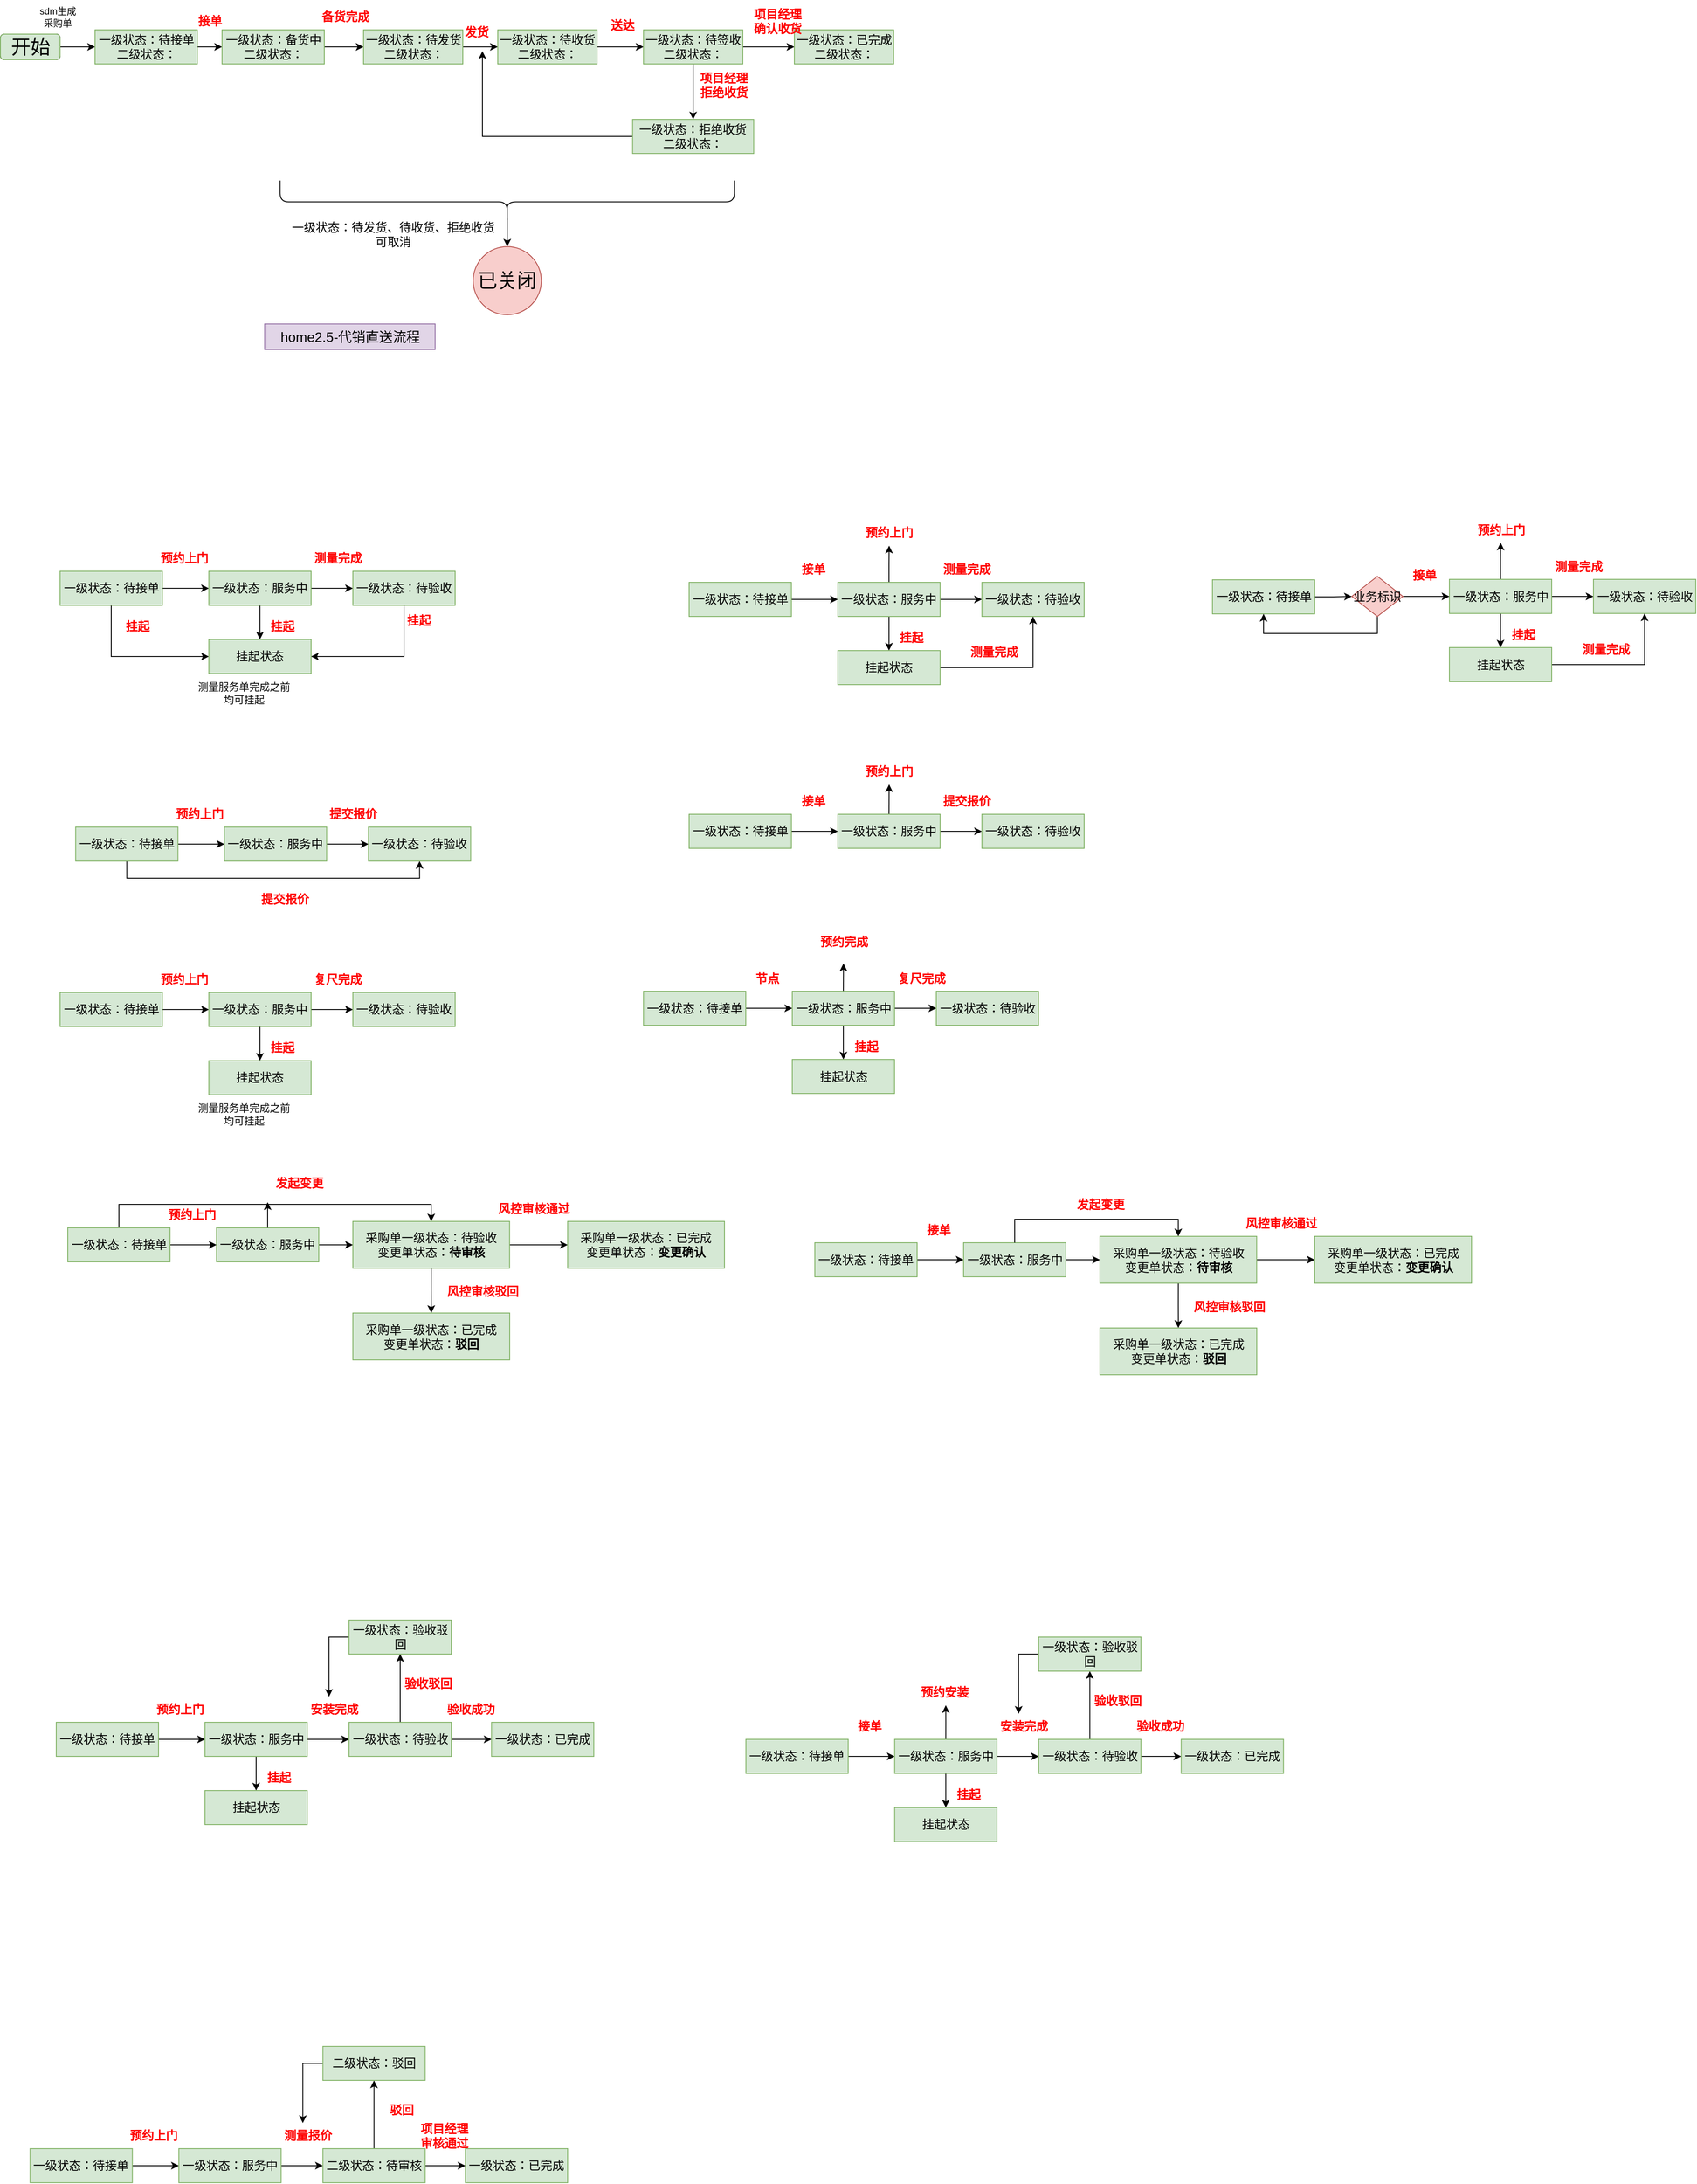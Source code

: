 <mxfile version="22.1.3" type="github">
  <diagram name="第 1 页" id="fag1-L5ulHnRwEk2MGX6">
    <mxGraphModel dx="2807" dy="-70" grid="1" gridSize="10" guides="1" tooltips="1" connect="1" arrows="1" fold="1" page="1" pageScale="1" pageWidth="827" pageHeight="1169" math="0" shadow="0">
      <root>
        <mxCell id="0" />
        <mxCell id="1" parent="0" />
        <mxCell id="21ydrOUmSF8WkzqlIm3v-1" style="edgeStyle=orthogonalEdgeStyle;rounded=0;orthogonalLoop=1;jettySize=auto;html=1;exitX=1;exitY=0.5;exitDx=0;exitDy=0;fontSize=23;" parent="1" source="21ydrOUmSF8WkzqlIm3v-2" target="21ydrOUmSF8WkzqlIm3v-17" edge="1">
          <mxGeometry relative="1" as="geometry">
            <mxPoint x="-105.5" y="2235" as="targetPoint" />
          </mxGeometry>
        </mxCell>
        <mxCell id="21ydrOUmSF8WkzqlIm3v-2" value="&lt;font style=&quot;font-size: 23px;&quot;&gt;开始&lt;/font&gt;" style="rounded=1;whiteSpace=wrap;html=1;" parent="1" vertex="1">
          <mxGeometry x="-205.5" y="2220" width="70" height="30" as="geometry" />
        </mxCell>
        <mxCell id="21ydrOUmSF8WkzqlIm3v-3" value="sdm生成&lt;br&gt;采购单" style="text;html=1;strokeColor=none;fillColor=none;align=center;verticalAlign=middle;whiteSpace=wrap;rounded=0;fontSize=11;" parent="1" vertex="1">
          <mxGeometry x="-168.25" y="2185" width="60" height="30" as="geometry" />
        </mxCell>
        <mxCell id="21ydrOUmSF8WkzqlIm3v-4" value="&lt;font color=&quot;#ff0000&quot; style=&quot;font-size: 14px;&quot;&gt;&lt;b&gt;接单&lt;/b&gt;&lt;/font&gt;" style="text;html=1;align=center;verticalAlign=middle;resizable=0;points=[];autosize=1;strokeColor=none;fillColor=none;fontSize=11;" parent="1" vertex="1">
          <mxGeometry x="14.5" y="2190" width="50" height="30" as="geometry" />
        </mxCell>
        <mxCell id="21ydrOUmSF8WkzqlIm3v-10" style="edgeStyle=orthogonalEdgeStyle;rounded=0;orthogonalLoop=1;jettySize=auto;html=1;exitX=0.1;exitY=0.5;exitDx=0;exitDy=0;exitPerimeter=0;entryX=0.5;entryY=0;entryDx=0;entryDy=0;fontSize=14;" parent="1" source="21ydrOUmSF8WkzqlIm3v-11" target="21ydrOUmSF8WkzqlIm3v-12" edge="1">
          <mxGeometry relative="1" as="geometry" />
        </mxCell>
        <mxCell id="21ydrOUmSF8WkzqlIm3v-11" value="" style="shape=curlyBracket;whiteSpace=wrap;html=1;rounded=1;fontSize=14;rotation=-90;" parent="1" vertex="1">
          <mxGeometry x="364.13" y="2150.25" width="50" height="533" as="geometry" />
        </mxCell>
        <mxCell id="21ydrOUmSF8WkzqlIm3v-12" value="已关闭" style="ellipse;whiteSpace=wrap;html=1;aspect=fixed;fontSize=23;fillColor=#f8cecc;strokeColor=#b85450;" parent="1" vertex="1">
          <mxGeometry x="349.13" y="2469.25" width="80" height="80" as="geometry" />
        </mxCell>
        <mxCell id="21ydrOUmSF8WkzqlIm3v-13" value="一级状态：待发货、待收货、拒绝收货&lt;br&gt;可取消" style="text;html=1;align=center;verticalAlign=middle;resizable=0;points=[];autosize=1;strokeColor=none;fillColor=none;fontSize=14;" parent="1" vertex="1">
          <mxGeometry x="124.5" y="2430" width="260" height="50" as="geometry" />
        </mxCell>
        <mxCell id="21ydrOUmSF8WkzqlIm3v-14" value="&lt;font style=&quot;font-size: 23px;&quot;&gt;开始&lt;/font&gt;" style="rounded=1;whiteSpace=wrap;html=1;fillColor=#d5e8d4;strokeColor=#82b366;" parent="1" vertex="1">
          <mxGeometry x="-205.5" y="2220" width="70" height="30" as="geometry" />
        </mxCell>
        <mxCell id="21ydrOUmSF8WkzqlIm3v-15" value="&lt;font style=&quot;font-size: 16px;&quot;&gt;home2.5-代销直送流程&lt;/font&gt;" style="text;html=1;strokeColor=#9673a6;fillColor=#e1d5e7;align=center;verticalAlign=middle;whiteSpace=wrap;rounded=0;" parent="1" vertex="1">
          <mxGeometry x="104.5" y="2560" width="200" height="30" as="geometry" />
        </mxCell>
        <mxCell id="21ydrOUmSF8WkzqlIm3v-16" style="edgeStyle=orthogonalEdgeStyle;rounded=0;orthogonalLoop=1;jettySize=auto;html=1;exitX=1;exitY=0.5;exitDx=0;exitDy=0;" parent="1" source="21ydrOUmSF8WkzqlIm3v-17" target="21ydrOUmSF8WkzqlIm3v-60" edge="1">
          <mxGeometry relative="1" as="geometry">
            <mxPoint x="54.25" y="2235" as="targetPoint" />
          </mxGeometry>
        </mxCell>
        <mxCell id="21ydrOUmSF8WkzqlIm3v-17" value="&lt;font style=&quot;font-size: 14px;&quot;&gt;一级状态：待接单&lt;br&gt;二级状态：&lt;/font&gt;" style="rounded=0;whiteSpace=wrap;html=1;fillColor=#d5e8d4;strokeColor=#82b366;" parent="1" vertex="1">
          <mxGeometry x="-94.5" y="2215" width="120" height="40" as="geometry" />
        </mxCell>
        <mxCell id="21ydrOUmSF8WkzqlIm3v-19" style="edgeStyle=orthogonalEdgeStyle;rounded=0;orthogonalLoop=1;jettySize=auto;html=1;" parent="1" source="21ydrOUmSF8WkzqlIm3v-60" target="21ydrOUmSF8WkzqlIm3v-23" edge="1">
          <mxGeometry relative="1" as="geometry">
            <mxPoint x="191.75" y="2235" as="sourcePoint" />
          </mxGeometry>
        </mxCell>
        <mxCell id="21ydrOUmSF8WkzqlIm3v-22" style="edgeStyle=orthogonalEdgeStyle;rounded=0;orthogonalLoop=1;jettySize=auto;html=1;exitX=1;exitY=0.5;exitDx=0;exitDy=0;" parent="1" source="21ydrOUmSF8WkzqlIm3v-23" target="21ydrOUmSF8WkzqlIm3v-25" edge="1">
          <mxGeometry relative="1" as="geometry" />
        </mxCell>
        <mxCell id="21ydrOUmSF8WkzqlIm3v-23" value="&lt;font style=&quot;font-size: 14px;&quot;&gt;一级状态：待发货&lt;br&gt;二级状态：&lt;/font&gt;" style="rounded=0;whiteSpace=wrap;html=1;fillColor=#d5e8d4;strokeColor=#82b366;" parent="1" vertex="1">
          <mxGeometry x="220.5" y="2215" width="116.5" height="40" as="geometry" />
        </mxCell>
        <mxCell id="21ydrOUmSF8WkzqlIm3v-24" style="edgeStyle=orthogonalEdgeStyle;rounded=0;orthogonalLoop=1;jettySize=auto;html=1;exitX=1;exitY=0.5;exitDx=0;exitDy=0;entryX=0;entryY=0.5;entryDx=0;entryDy=0;" parent="1" source="21ydrOUmSF8WkzqlIm3v-25" target="21ydrOUmSF8WkzqlIm3v-38" edge="1">
          <mxGeometry relative="1" as="geometry">
            <mxPoint x="528.63" y="2235" as="targetPoint" />
          </mxGeometry>
        </mxCell>
        <mxCell id="21ydrOUmSF8WkzqlIm3v-25" value="&lt;font style=&quot;font-size: 14px;&quot;&gt;一级状态：待收货&lt;br&gt;二级状态：&lt;/font&gt;" style="rounded=0;whiteSpace=wrap;html=1;fillColor=#d5e8d4;strokeColor=#82b366;" parent="1" vertex="1">
          <mxGeometry x="378" y="2215" width="116.5" height="40" as="geometry" />
        </mxCell>
        <mxCell id="21ydrOUmSF8WkzqlIm3v-27" value="&lt;font color=&quot;#ff0000&quot;&gt;&lt;span style=&quot;font-size: 14px;&quot;&gt;&lt;b&gt;发货&lt;/b&gt;&lt;/span&gt;&lt;/font&gt;" style="text;html=1;align=center;verticalAlign=middle;resizable=0;points=[];autosize=1;strokeColor=none;fillColor=none;fontSize=11;" parent="1" vertex="1">
          <mxGeometry x="328" y="2203" width="50" height="30" as="geometry" />
        </mxCell>
        <mxCell id="21ydrOUmSF8WkzqlIm3v-35" value="&lt;font color=&quot;#ff0000&quot;&gt;&lt;span style=&quot;font-size: 14px;&quot;&gt;&lt;b&gt;送达&lt;/b&gt;&lt;/span&gt;&lt;/font&gt;" style="text;html=1;align=center;verticalAlign=middle;resizable=0;points=[];autosize=1;strokeColor=none;fillColor=none;fontSize=11;" parent="1" vertex="1">
          <mxGeometry x="499" y="2195" width="50" height="30" as="geometry" />
        </mxCell>
        <mxCell id="21ydrOUmSF8WkzqlIm3v-36" style="edgeStyle=orthogonalEdgeStyle;rounded=0;orthogonalLoop=1;jettySize=auto;html=1;exitX=1;exitY=0.5;exitDx=0;exitDy=0;" parent="1" source="21ydrOUmSF8WkzqlIm3v-38" target="21ydrOUmSF8WkzqlIm3v-40" edge="1">
          <mxGeometry relative="1" as="geometry" />
        </mxCell>
        <mxCell id="21ydrOUmSF8WkzqlIm3v-37" style="edgeStyle=orthogonalEdgeStyle;rounded=0;orthogonalLoop=1;jettySize=auto;html=1;exitX=0.5;exitY=1;exitDx=0;exitDy=0;entryX=0.5;entryY=0;entryDx=0;entryDy=0;" parent="1" source="21ydrOUmSF8WkzqlIm3v-38" target="21ydrOUmSF8WkzqlIm3v-43" edge="1">
          <mxGeometry relative="1" as="geometry" />
        </mxCell>
        <mxCell id="21ydrOUmSF8WkzqlIm3v-38" value="&lt;font style=&quot;font-size: 14px;&quot;&gt;一级状态：待签收&lt;br&gt;二级状态：&lt;/font&gt;" style="rounded=0;whiteSpace=wrap;html=1;fillColor=#d5e8d4;strokeColor=#82b366;" parent="1" vertex="1">
          <mxGeometry x="549" y="2215" width="116.5" height="40" as="geometry" />
        </mxCell>
        <mxCell id="21ydrOUmSF8WkzqlIm3v-40" value="&lt;font style=&quot;font-size: 14px;&quot;&gt;一级状态：已完成&lt;br&gt;二级状态：&lt;/font&gt;" style="rounded=0;whiteSpace=wrap;html=1;fillColor=#d5e8d4;strokeColor=#82b366;" parent="1" vertex="1">
          <mxGeometry x="726" y="2215" width="116.5" height="40" as="geometry" />
        </mxCell>
        <mxCell id="21ydrOUmSF8WkzqlIm3v-41" value="&lt;font color=&quot;#ff0000&quot;&gt;&lt;span style=&quot;font-size: 14px;&quot;&gt;&lt;b&gt;项目经理&lt;br&gt;确认收货&lt;/b&gt;&lt;/span&gt;&lt;/font&gt;" style="text;html=1;align=center;verticalAlign=middle;resizable=0;points=[];autosize=1;strokeColor=none;fillColor=none;fontSize=11;" parent="1" vertex="1">
          <mxGeometry x="665.5" y="2180" width="80" height="50" as="geometry" />
        </mxCell>
        <mxCell id="21ydrOUmSF8WkzqlIm3v-42" style="edgeStyle=orthogonalEdgeStyle;rounded=0;orthogonalLoop=1;jettySize=auto;html=1;exitX=0;exitY=0.5;exitDx=0;exitDy=0;entryX=0.64;entryY=1.233;entryDx=0;entryDy=0;entryPerimeter=0;" parent="1" source="21ydrOUmSF8WkzqlIm3v-43" target="21ydrOUmSF8WkzqlIm3v-27" edge="1">
          <mxGeometry relative="1" as="geometry">
            <mxPoint x="360" y="2250" as="targetPoint" />
            <Array as="points">
              <mxPoint x="360" y="2340" />
            </Array>
          </mxGeometry>
        </mxCell>
        <mxCell id="21ydrOUmSF8WkzqlIm3v-43" value="&lt;font style=&quot;font-size: 14px;&quot;&gt;一级状态：拒绝收货&lt;br&gt;二级状态：&lt;/font&gt;" style="rounded=0;whiteSpace=wrap;html=1;fillColor=#d5e8d4;strokeColor=#82b366;" parent="1" vertex="1">
          <mxGeometry x="536.19" y="2320" width="142.12" height="40" as="geometry" />
        </mxCell>
        <mxCell id="21ydrOUmSF8WkzqlIm3v-44" value="&lt;font color=&quot;#ff0000&quot;&gt;&lt;span style=&quot;font-size: 14px;&quot;&gt;&lt;b&gt;项目经理&lt;br&gt;拒绝收货&lt;/b&gt;&lt;/span&gt;&lt;/font&gt;" style="text;html=1;align=center;verticalAlign=middle;resizable=0;points=[];autosize=1;strokeColor=none;fillColor=none;fontSize=11;" parent="1" vertex="1">
          <mxGeometry x="602.5" y="2255" width="80" height="50" as="geometry" />
        </mxCell>
        <mxCell id="21ydrOUmSF8WkzqlIm3v-60" value="&lt;font style=&quot;font-size: 14px;&quot;&gt;一级状态：备货中&lt;br&gt;二级状态：&lt;/font&gt;" style="rounded=0;whiteSpace=wrap;html=1;fillColor=#d5e8d4;strokeColor=#82b366;" parent="1" vertex="1">
          <mxGeometry x="54.5" y="2215" width="120" height="40" as="geometry" />
        </mxCell>
        <mxCell id="21ydrOUmSF8WkzqlIm3v-62" value="&lt;font color=&quot;#ff0000&quot; style=&quot;font-size: 14px;&quot;&gt;&lt;b&gt;备货完成&lt;/b&gt;&lt;/font&gt;" style="text;html=1;align=center;verticalAlign=middle;resizable=0;points=[];autosize=1;strokeColor=none;fillColor=none;fontSize=11;" parent="1" vertex="1">
          <mxGeometry x="159" y="2185" width="80" height="30" as="geometry" />
        </mxCell>
        <mxCell id="HBuUA2s1ag46Z8bn9MP2-5" style="edgeStyle=orthogonalEdgeStyle;rounded=0;orthogonalLoop=1;jettySize=auto;html=1;exitX=1;exitY=0.5;exitDx=0;exitDy=0;" parent="1" source="HBuUA2s1ag46Z8bn9MP2-2" target="HBuUA2s1ag46Z8bn9MP2-3" edge="1">
          <mxGeometry relative="1" as="geometry" />
        </mxCell>
        <mxCell id="HBuUA2s1ag46Z8bn9MP2-10" style="edgeStyle=orthogonalEdgeStyle;rounded=0;orthogonalLoop=1;jettySize=auto;html=1;exitX=0.5;exitY=1;exitDx=0;exitDy=0;entryX=0;entryY=0.5;entryDx=0;entryDy=0;" parent="1" source="HBuUA2s1ag46Z8bn9MP2-2" target="HBuUA2s1ag46Z8bn9MP2-9" edge="1">
          <mxGeometry relative="1" as="geometry" />
        </mxCell>
        <mxCell id="HBuUA2s1ag46Z8bn9MP2-2" value="&lt;font style=&quot;font-size: 14px;&quot;&gt;一级状态：待接单&lt;br&gt;&lt;/font&gt;" style="rounded=0;whiteSpace=wrap;html=1;fillColor=#d5e8d4;strokeColor=#82b366;" parent="1" vertex="1">
          <mxGeometry x="-135.5" y="2850" width="120" height="40" as="geometry" />
        </mxCell>
        <mxCell id="HBuUA2s1ag46Z8bn9MP2-8" style="edgeStyle=orthogonalEdgeStyle;rounded=0;orthogonalLoop=1;jettySize=auto;html=1;exitX=1;exitY=0.5;exitDx=0;exitDy=0;" parent="1" source="HBuUA2s1ag46Z8bn9MP2-3" target="HBuUA2s1ag46Z8bn9MP2-4" edge="1">
          <mxGeometry relative="1" as="geometry" />
        </mxCell>
        <mxCell id="HBuUA2s1ag46Z8bn9MP2-11" style="edgeStyle=orthogonalEdgeStyle;rounded=0;orthogonalLoop=1;jettySize=auto;html=1;exitX=0.5;exitY=1;exitDx=0;exitDy=0;entryX=0.5;entryY=0;entryDx=0;entryDy=0;" parent="1" source="HBuUA2s1ag46Z8bn9MP2-3" target="HBuUA2s1ag46Z8bn9MP2-9" edge="1">
          <mxGeometry relative="1" as="geometry" />
        </mxCell>
        <mxCell id="HBuUA2s1ag46Z8bn9MP2-3" value="&lt;font style=&quot;font-size: 14px;&quot;&gt;一级状态：服务中&lt;br&gt;&lt;/font&gt;" style="rounded=0;whiteSpace=wrap;html=1;fillColor=#d5e8d4;strokeColor=#82b366;" parent="1" vertex="1">
          <mxGeometry x="39" y="2850" width="120" height="40" as="geometry" />
        </mxCell>
        <mxCell id="HBuUA2s1ag46Z8bn9MP2-12" style="edgeStyle=orthogonalEdgeStyle;rounded=0;orthogonalLoop=1;jettySize=auto;html=1;exitX=0.5;exitY=1;exitDx=0;exitDy=0;entryX=1;entryY=0.5;entryDx=0;entryDy=0;" parent="1" source="HBuUA2s1ag46Z8bn9MP2-4" target="HBuUA2s1ag46Z8bn9MP2-9" edge="1">
          <mxGeometry relative="1" as="geometry" />
        </mxCell>
        <mxCell id="HBuUA2s1ag46Z8bn9MP2-4" value="&lt;font style=&quot;font-size: 14px;&quot;&gt;一级状态：待验收&lt;br&gt;&lt;/font&gt;" style="rounded=0;whiteSpace=wrap;html=1;fillColor=#d5e8d4;strokeColor=#82b366;" parent="1" vertex="1">
          <mxGeometry x="208" y="2850" width="120" height="40" as="geometry" />
        </mxCell>
        <mxCell id="HBuUA2s1ag46Z8bn9MP2-6" value="&lt;font color=&quot;#ff0000&quot; style=&quot;font-size: 14px;&quot;&gt;&lt;b&gt;预约上门&lt;/b&gt;&lt;/font&gt;" style="text;html=1;align=center;verticalAlign=middle;resizable=0;points=[];autosize=1;strokeColor=none;fillColor=none;fontSize=11;" parent="1" vertex="1">
          <mxGeometry x="-30.5" y="2820" width="80" height="30" as="geometry" />
        </mxCell>
        <mxCell id="HBuUA2s1ag46Z8bn9MP2-7" value="&lt;font color=&quot;#ff0000&quot; style=&quot;font-size: 14px;&quot;&gt;&lt;b&gt;测量完成&lt;/b&gt;&lt;/font&gt;" style="text;html=1;align=center;verticalAlign=middle;resizable=0;points=[];autosize=1;strokeColor=none;fillColor=none;fontSize=11;" parent="1" vertex="1">
          <mxGeometry x="150" y="2820" width="80" height="30" as="geometry" />
        </mxCell>
        <mxCell id="HBuUA2s1ag46Z8bn9MP2-9" value="&lt;font style=&quot;font-size: 14px;&quot;&gt;挂起状态&lt;br&gt;&lt;/font&gt;" style="rounded=0;whiteSpace=wrap;html=1;fillColor=#d5e8d4;strokeColor=#82b366;" parent="1" vertex="1">
          <mxGeometry x="39" y="2930" width="120" height="40" as="geometry" />
        </mxCell>
        <mxCell id="HBuUA2s1ag46Z8bn9MP2-13" value="测量服务单完成之前&lt;br&gt;均可挂起" style="text;html=1;align=center;verticalAlign=middle;resizable=0;points=[];autosize=1;strokeColor=none;fillColor=none;" parent="1" vertex="1">
          <mxGeometry x="15" y="2973" width="130" height="40" as="geometry" />
        </mxCell>
        <mxCell id="HBuUA2s1ag46Z8bn9MP2-14" value="&lt;font color=&quot;#ff0000&quot; style=&quot;font-size: 14px;&quot;&gt;&lt;b&gt;挂起&lt;/b&gt;&lt;/font&gt;" style="text;html=1;align=center;verticalAlign=middle;resizable=0;points=[];autosize=1;strokeColor=none;fillColor=none;fontSize=11;" parent="1" vertex="1">
          <mxGeometry x="-70" y="2900" width="50" height="30" as="geometry" />
        </mxCell>
        <mxCell id="HBuUA2s1ag46Z8bn9MP2-16" value="&lt;font color=&quot;#ff0000&quot; style=&quot;font-size: 14px;&quot;&gt;&lt;b&gt;挂起&lt;/b&gt;&lt;/font&gt;" style="text;html=1;align=center;verticalAlign=middle;resizable=0;points=[];autosize=1;strokeColor=none;fillColor=none;fontSize=11;" parent="1" vertex="1">
          <mxGeometry x="100" y="2900" width="50" height="30" as="geometry" />
        </mxCell>
        <mxCell id="HBuUA2s1ag46Z8bn9MP2-17" value="&lt;font color=&quot;#ff0000&quot; style=&quot;font-size: 14px;&quot;&gt;&lt;b&gt;挂起&lt;/b&gt;&lt;/font&gt;" style="text;html=1;align=center;verticalAlign=middle;resizable=0;points=[];autosize=1;strokeColor=none;fillColor=none;fontSize=11;" parent="1" vertex="1">
          <mxGeometry x="260" y="2893" width="50" height="30" as="geometry" />
        </mxCell>
        <mxCell id="HBuUA2s1ag46Z8bn9MP2-18" style="edgeStyle=orthogonalEdgeStyle;rounded=0;orthogonalLoop=1;jettySize=auto;html=1;exitX=1;exitY=0.5;exitDx=0;exitDy=0;" parent="1" source="HBuUA2s1ag46Z8bn9MP2-20" target="HBuUA2s1ag46Z8bn9MP2-23" edge="1">
          <mxGeometry relative="1" as="geometry" />
        </mxCell>
        <mxCell id="HBuUA2s1ag46Z8bn9MP2-33" style="edgeStyle=orthogonalEdgeStyle;rounded=0;orthogonalLoop=1;jettySize=auto;html=1;exitX=0.5;exitY=1;exitDx=0;exitDy=0;entryX=0.5;entryY=1;entryDx=0;entryDy=0;" parent="1" source="HBuUA2s1ag46Z8bn9MP2-20" target="HBuUA2s1ag46Z8bn9MP2-25" edge="1">
          <mxGeometry relative="1" as="geometry" />
        </mxCell>
        <mxCell id="HBuUA2s1ag46Z8bn9MP2-20" value="&lt;font style=&quot;font-size: 14px;&quot;&gt;一级状态：待接单&lt;br&gt;&lt;/font&gt;" style="rounded=0;whiteSpace=wrap;html=1;fillColor=#d5e8d4;strokeColor=#82b366;" parent="1" vertex="1">
          <mxGeometry x="-117.25" y="3150" width="120" height="40" as="geometry" />
        </mxCell>
        <mxCell id="HBuUA2s1ag46Z8bn9MP2-21" style="edgeStyle=orthogonalEdgeStyle;rounded=0;orthogonalLoop=1;jettySize=auto;html=1;exitX=1;exitY=0.5;exitDx=0;exitDy=0;" parent="1" source="HBuUA2s1ag46Z8bn9MP2-23" target="HBuUA2s1ag46Z8bn9MP2-25" edge="1">
          <mxGeometry relative="1" as="geometry" />
        </mxCell>
        <mxCell id="HBuUA2s1ag46Z8bn9MP2-23" value="&lt;font style=&quot;font-size: 14px;&quot;&gt;一级状态：服务中&lt;br&gt;&lt;/font&gt;" style="rounded=0;whiteSpace=wrap;html=1;fillColor=#d5e8d4;strokeColor=#82b366;" parent="1" vertex="1">
          <mxGeometry x="57.25" y="3150" width="120" height="40" as="geometry" />
        </mxCell>
        <mxCell id="HBuUA2s1ag46Z8bn9MP2-25" value="&lt;font style=&quot;font-size: 14px;&quot;&gt;一级状态：待验收&lt;br&gt;&lt;/font&gt;" style="rounded=0;whiteSpace=wrap;html=1;fillColor=#d5e8d4;strokeColor=#82b366;" parent="1" vertex="1">
          <mxGeometry x="226.25" y="3150" width="120" height="40" as="geometry" />
        </mxCell>
        <mxCell id="HBuUA2s1ag46Z8bn9MP2-26" value="&lt;font color=&quot;#ff0000&quot; style=&quot;font-size: 14px;&quot;&gt;&lt;b&gt;预约上门&lt;/b&gt;&lt;/font&gt;" style="text;html=1;align=center;verticalAlign=middle;resizable=0;points=[];autosize=1;strokeColor=none;fillColor=none;fontSize=11;" parent="1" vertex="1">
          <mxGeometry x="-12.25" y="3120" width="80" height="30" as="geometry" />
        </mxCell>
        <mxCell id="HBuUA2s1ag46Z8bn9MP2-27" value="&lt;font color=&quot;#ff0000&quot; style=&quot;font-size: 14px;&quot;&gt;&lt;b&gt;提交报价&lt;/b&gt;&lt;/font&gt;" style="text;html=1;align=center;verticalAlign=middle;resizable=0;points=[];autosize=1;strokeColor=none;fillColor=none;fontSize=11;" parent="1" vertex="1">
          <mxGeometry x="168.25" y="3120" width="80" height="30" as="geometry" />
        </mxCell>
        <mxCell id="HBuUA2s1ag46Z8bn9MP2-34" value="&lt;font color=&quot;#ff0000&quot; style=&quot;font-size: 14px;&quot;&gt;&lt;b&gt;提交报价&lt;/b&gt;&lt;/font&gt;" style="text;html=1;align=center;verticalAlign=middle;resizable=0;points=[];autosize=1;strokeColor=none;fillColor=none;fontSize=11;" parent="1" vertex="1">
          <mxGeometry x="88.25" y="3220" width="80" height="30" as="geometry" />
        </mxCell>
        <mxCell id="HBuUA2s1ag46Z8bn9MP2-35" style="edgeStyle=orthogonalEdgeStyle;rounded=0;orthogonalLoop=1;jettySize=auto;html=1;exitX=1;exitY=0.5;exitDx=0;exitDy=0;" parent="1" source="HBuUA2s1ag46Z8bn9MP2-37" target="HBuUA2s1ag46Z8bn9MP2-40" edge="1">
          <mxGeometry relative="1" as="geometry" />
        </mxCell>
        <mxCell id="HBuUA2s1ag46Z8bn9MP2-37" value="&lt;font style=&quot;font-size: 14px;&quot;&gt;一级状态：待接单&lt;br&gt;&lt;/font&gt;" style="rounded=0;whiteSpace=wrap;html=1;fillColor=#d5e8d4;strokeColor=#82b366;" parent="1" vertex="1">
          <mxGeometry x="-135.5" y="3344" width="120" height="40" as="geometry" />
        </mxCell>
        <mxCell id="HBuUA2s1ag46Z8bn9MP2-38" style="edgeStyle=orthogonalEdgeStyle;rounded=0;orthogonalLoop=1;jettySize=auto;html=1;exitX=1;exitY=0.5;exitDx=0;exitDy=0;" parent="1" source="HBuUA2s1ag46Z8bn9MP2-40" target="HBuUA2s1ag46Z8bn9MP2-42" edge="1">
          <mxGeometry relative="1" as="geometry" />
        </mxCell>
        <mxCell id="HBuUA2s1ag46Z8bn9MP2-39" style="edgeStyle=orthogonalEdgeStyle;rounded=0;orthogonalLoop=1;jettySize=auto;html=1;exitX=0.5;exitY=1;exitDx=0;exitDy=0;entryX=0.5;entryY=0;entryDx=0;entryDy=0;" parent="1" source="HBuUA2s1ag46Z8bn9MP2-40" target="HBuUA2s1ag46Z8bn9MP2-45" edge="1">
          <mxGeometry relative="1" as="geometry" />
        </mxCell>
        <mxCell id="HBuUA2s1ag46Z8bn9MP2-40" value="&lt;font style=&quot;font-size: 14px;&quot;&gt;一级状态：服务中&lt;br&gt;&lt;/font&gt;" style="rounded=0;whiteSpace=wrap;html=1;fillColor=#d5e8d4;strokeColor=#82b366;" parent="1" vertex="1">
          <mxGeometry x="39" y="3344" width="120" height="40" as="geometry" />
        </mxCell>
        <mxCell id="HBuUA2s1ag46Z8bn9MP2-42" value="&lt;font style=&quot;font-size: 14px;&quot;&gt;一级状态：待验收&lt;br&gt;&lt;/font&gt;" style="rounded=0;whiteSpace=wrap;html=1;fillColor=#d5e8d4;strokeColor=#82b366;" parent="1" vertex="1">
          <mxGeometry x="208" y="3344" width="120" height="40" as="geometry" />
        </mxCell>
        <mxCell id="HBuUA2s1ag46Z8bn9MP2-43" value="&lt;font color=&quot;#ff0000&quot; style=&quot;font-size: 14px;&quot;&gt;&lt;b&gt;预约上门&lt;/b&gt;&lt;/font&gt;" style="text;html=1;align=center;verticalAlign=middle;resizable=0;points=[];autosize=1;strokeColor=none;fillColor=none;fontSize=11;" parent="1" vertex="1">
          <mxGeometry x="-30.5" y="3314" width="80" height="30" as="geometry" />
        </mxCell>
        <mxCell id="HBuUA2s1ag46Z8bn9MP2-44" value="&lt;font color=&quot;#ff0000&quot; style=&quot;font-size: 14px;&quot;&gt;&lt;b&gt;复尺完成&lt;/b&gt;&lt;/font&gt;" style="text;html=1;align=center;verticalAlign=middle;resizable=0;points=[];autosize=1;strokeColor=none;fillColor=none;fontSize=11;" parent="1" vertex="1">
          <mxGeometry x="150" y="3314" width="80" height="30" as="geometry" />
        </mxCell>
        <mxCell id="HBuUA2s1ag46Z8bn9MP2-45" value="&lt;font style=&quot;font-size: 14px;&quot;&gt;挂起状态&lt;br&gt;&lt;/font&gt;" style="rounded=0;whiteSpace=wrap;html=1;fillColor=#d5e8d4;strokeColor=#82b366;" parent="1" vertex="1">
          <mxGeometry x="39" y="3424" width="120" height="40" as="geometry" />
        </mxCell>
        <mxCell id="HBuUA2s1ag46Z8bn9MP2-46" value="测量服务单完成之前&lt;br&gt;均可挂起" style="text;html=1;align=center;verticalAlign=middle;resizable=0;points=[];autosize=1;strokeColor=none;fillColor=none;" parent="1" vertex="1">
          <mxGeometry x="15" y="3467" width="130" height="40" as="geometry" />
        </mxCell>
        <mxCell id="HBuUA2s1ag46Z8bn9MP2-48" value="&lt;font color=&quot;#ff0000&quot; style=&quot;font-size: 14px;&quot;&gt;&lt;b&gt;挂起&lt;/b&gt;&lt;/font&gt;" style="text;html=1;align=center;verticalAlign=middle;resizable=0;points=[];autosize=1;strokeColor=none;fillColor=none;fontSize=11;" parent="1" vertex="1">
          <mxGeometry x="100" y="3394" width="50" height="30" as="geometry" />
        </mxCell>
        <mxCell id="HBuUA2s1ag46Z8bn9MP2-50" style="edgeStyle=orthogonalEdgeStyle;rounded=0;orthogonalLoop=1;jettySize=auto;html=1;exitX=1;exitY=0.5;exitDx=0;exitDy=0;" parent="1" source="HBuUA2s1ag46Z8bn9MP2-52" target="HBuUA2s1ag46Z8bn9MP2-55" edge="1">
          <mxGeometry relative="1" as="geometry" />
        </mxCell>
        <mxCell id="aJJcl4qHVTw4XykXd0UL-46" style="edgeStyle=orthogonalEdgeStyle;rounded=0;orthogonalLoop=1;jettySize=auto;html=1;exitX=0.5;exitY=0;exitDx=0;exitDy=0;entryX=0.5;entryY=0;entryDx=0;entryDy=0;" parent="1" source="HBuUA2s1ag46Z8bn9MP2-52" target="HBuUA2s1ag46Z8bn9MP2-57" edge="1">
          <mxGeometry relative="1" as="geometry" />
        </mxCell>
        <mxCell id="HBuUA2s1ag46Z8bn9MP2-52" value="&lt;font style=&quot;font-size: 14px;&quot;&gt;一级状态：待接单&lt;br&gt;&lt;/font&gt;" style="rounded=0;whiteSpace=wrap;html=1;fillColor=#d5e8d4;strokeColor=#82b366;" parent="1" vertex="1">
          <mxGeometry x="-126.5" y="3620" width="120" height="40" as="geometry" />
        </mxCell>
        <mxCell id="HBuUA2s1ag46Z8bn9MP2-53" style="edgeStyle=orthogonalEdgeStyle;rounded=0;orthogonalLoop=1;jettySize=auto;html=1;exitX=1;exitY=0.5;exitDx=0;exitDy=0;" parent="1" source="HBuUA2s1ag46Z8bn9MP2-55" target="HBuUA2s1ag46Z8bn9MP2-57" edge="1">
          <mxGeometry relative="1" as="geometry" />
        </mxCell>
        <mxCell id="HBuUA2s1ag46Z8bn9MP2-55" value="&lt;font style=&quot;font-size: 14px;&quot;&gt;一级状态：服务中&lt;br&gt;&lt;/font&gt;" style="rounded=0;whiteSpace=wrap;html=1;fillColor=#d5e8d4;strokeColor=#82b366;" parent="1" vertex="1">
          <mxGeometry x="48" y="3620" width="120" height="40" as="geometry" />
        </mxCell>
        <mxCell id="HBuUA2s1ag46Z8bn9MP2-66" style="edgeStyle=orthogonalEdgeStyle;rounded=0;orthogonalLoop=1;jettySize=auto;html=1;exitX=1;exitY=0.5;exitDx=0;exitDy=0;" parent="1" source="HBuUA2s1ag46Z8bn9MP2-57" target="HBuUA2s1ag46Z8bn9MP2-65" edge="1">
          <mxGeometry relative="1" as="geometry" />
        </mxCell>
        <mxCell id="HBuUA2s1ag46Z8bn9MP2-70" style="edgeStyle=orthogonalEdgeStyle;rounded=0;orthogonalLoop=1;jettySize=auto;html=1;exitX=0.5;exitY=1;exitDx=0;exitDy=0;" parent="1" source="HBuUA2s1ag46Z8bn9MP2-57" target="HBuUA2s1ag46Z8bn9MP2-68" edge="1">
          <mxGeometry relative="1" as="geometry" />
        </mxCell>
        <mxCell id="HBuUA2s1ag46Z8bn9MP2-57" value="&lt;font style=&quot;font-size: 14px;&quot;&gt;采购单一级状态：待验收&lt;br&gt;变更单状态：&lt;b&gt;待审核&lt;/b&gt;&lt;br&gt;&lt;/font&gt;" style="rounded=0;whiteSpace=wrap;html=1;fillColor=#d5e8d4;strokeColor=#82b366;" parent="1" vertex="1">
          <mxGeometry x="208" y="3612.5" width="183.87" height="55" as="geometry" />
        </mxCell>
        <mxCell id="HBuUA2s1ag46Z8bn9MP2-58" value="&lt;font color=&quot;#ff0000&quot; style=&quot;font-size: 14px;&quot;&gt;&lt;b&gt;预约上门&lt;/b&gt;&lt;/font&gt;" style="text;html=1;align=center;verticalAlign=middle;resizable=0;points=[];autosize=1;strokeColor=none;fillColor=none;fontSize=11;" parent="1" vertex="1">
          <mxGeometry x="-21.5" y="3590" width="80" height="30" as="geometry" />
        </mxCell>
        <mxCell id="HBuUA2s1ag46Z8bn9MP2-59" value="&lt;font color=&quot;#ff0000&quot;&gt;&lt;span style=&quot;font-size: 14px;&quot;&gt;&lt;b&gt;发起变更&lt;/b&gt;&lt;/span&gt;&lt;/font&gt;" style="text;html=1;align=center;verticalAlign=middle;resizable=0;points=[];autosize=1;strokeColor=none;fillColor=none;fontSize=11;" parent="1" vertex="1">
          <mxGeometry x="104.5" y="3552.5" width="80" height="30" as="geometry" />
        </mxCell>
        <mxCell id="HBuUA2s1ag46Z8bn9MP2-65" value="&lt;font style=&quot;font-size: 14px;&quot;&gt;采购单一级状态：已完成&lt;br&gt;变更单状态：&lt;b&gt;变更确认&lt;/b&gt;&lt;br&gt;&lt;/font&gt;" style="rounded=0;whiteSpace=wrap;html=1;fillColor=#d5e8d4;strokeColor=#82b366;" parent="1" vertex="1">
          <mxGeometry x="460" y="3612.5" width="184" height="55" as="geometry" />
        </mxCell>
        <mxCell id="HBuUA2s1ag46Z8bn9MP2-67" value="&lt;font color=&quot;#ff0000&quot;&gt;&lt;span style=&quot;font-size: 14px;&quot;&gt;&lt;b&gt;风控审核通过&lt;/b&gt;&lt;/span&gt;&lt;/font&gt;" style="text;html=1;align=center;verticalAlign=middle;resizable=0;points=[];autosize=1;strokeColor=none;fillColor=none;fontSize=11;" parent="1" vertex="1">
          <mxGeometry x="365" y="3582.5" width="110" height="30" as="geometry" />
        </mxCell>
        <mxCell id="HBuUA2s1ag46Z8bn9MP2-68" value="&lt;font style=&quot;font-size: 14px;&quot;&gt;采购单一级状态：已完成&lt;br&gt;变更单状态：&lt;b&gt;驳回&lt;/b&gt;&lt;br&gt;&lt;/font&gt;" style="rounded=0;whiteSpace=wrap;html=1;fillColor=#d5e8d4;strokeColor=#82b366;" parent="1" vertex="1">
          <mxGeometry x="208" y="3720" width="184" height="55" as="geometry" />
        </mxCell>
        <mxCell id="HBuUA2s1ag46Z8bn9MP2-69" value="&lt;font color=&quot;#ff0000&quot;&gt;&lt;span style=&quot;font-size: 14px;&quot;&gt;&lt;b&gt;风控审核驳回&lt;/b&gt;&lt;/span&gt;&lt;/font&gt;" style="text;html=1;align=center;verticalAlign=middle;resizable=0;points=[];autosize=1;strokeColor=none;fillColor=none;fontSize=11;" parent="1" vertex="1">
          <mxGeometry x="304.5" y="3680" width="110" height="30" as="geometry" />
        </mxCell>
        <mxCell id="iwFN-iDpUeMbcUgW9qKc-1" style="edgeStyle=orthogonalEdgeStyle;rounded=0;orthogonalLoop=1;jettySize=auto;html=1;exitX=1;exitY=0.5;exitDx=0;exitDy=0;" parent="1" source="iwFN-iDpUeMbcUgW9qKc-3" target="iwFN-iDpUeMbcUgW9qKc-6" edge="1">
          <mxGeometry relative="1" as="geometry" />
        </mxCell>
        <mxCell id="iwFN-iDpUeMbcUgW9qKc-3" value="&lt;font style=&quot;font-size: 14px;&quot;&gt;一级状态：待接单&lt;br&gt;&lt;/font&gt;" style="rounded=0;whiteSpace=wrap;html=1;fillColor=#d5e8d4;strokeColor=#82b366;" parent="1" vertex="1">
          <mxGeometry x="-140" y="4200" width="120" height="40" as="geometry" />
        </mxCell>
        <mxCell id="iwFN-iDpUeMbcUgW9qKc-4" style="edgeStyle=orthogonalEdgeStyle;rounded=0;orthogonalLoop=1;jettySize=auto;html=1;exitX=1;exitY=0.5;exitDx=0;exitDy=0;" parent="1" source="iwFN-iDpUeMbcUgW9qKc-6" target="iwFN-iDpUeMbcUgW9qKc-8" edge="1">
          <mxGeometry relative="1" as="geometry" />
        </mxCell>
        <mxCell id="iwFN-iDpUeMbcUgW9qKc-5" style="edgeStyle=orthogonalEdgeStyle;rounded=0;orthogonalLoop=1;jettySize=auto;html=1;exitX=0.5;exitY=1;exitDx=0;exitDy=0;entryX=0.5;entryY=0;entryDx=0;entryDy=0;" parent="1" source="iwFN-iDpUeMbcUgW9qKc-6" target="iwFN-iDpUeMbcUgW9qKc-11" edge="1">
          <mxGeometry relative="1" as="geometry" />
        </mxCell>
        <mxCell id="iwFN-iDpUeMbcUgW9qKc-6" value="&lt;font style=&quot;font-size: 14px;&quot;&gt;一级状态：服务中&lt;br&gt;&lt;/font&gt;" style="rounded=0;whiteSpace=wrap;html=1;fillColor=#d5e8d4;strokeColor=#82b366;" parent="1" vertex="1">
          <mxGeometry x="34.5" y="4200" width="120" height="40" as="geometry" />
        </mxCell>
        <mxCell id="iwFN-iDpUeMbcUgW9qKc-17" style="edgeStyle=orthogonalEdgeStyle;rounded=0;orthogonalLoop=1;jettySize=auto;html=1;exitX=1;exitY=0.5;exitDx=0;exitDy=0;" parent="1" source="iwFN-iDpUeMbcUgW9qKc-8" target="iwFN-iDpUeMbcUgW9qKc-16" edge="1">
          <mxGeometry relative="1" as="geometry" />
        </mxCell>
        <mxCell id="iwFN-iDpUeMbcUgW9qKc-22" style="edgeStyle=orthogonalEdgeStyle;rounded=0;orthogonalLoop=1;jettySize=auto;html=1;exitX=0.5;exitY=0;exitDx=0;exitDy=0;" parent="1" source="iwFN-iDpUeMbcUgW9qKc-8" target="iwFN-iDpUeMbcUgW9qKc-19" edge="1">
          <mxGeometry relative="1" as="geometry" />
        </mxCell>
        <mxCell id="iwFN-iDpUeMbcUgW9qKc-8" value="&lt;font style=&quot;font-size: 14px;&quot;&gt;一级状态：待验收&lt;br&gt;&lt;/font&gt;" style="rounded=0;whiteSpace=wrap;html=1;fillColor=#d5e8d4;strokeColor=#82b366;" parent="1" vertex="1">
          <mxGeometry x="203.5" y="4200" width="120" height="40" as="geometry" />
        </mxCell>
        <mxCell id="iwFN-iDpUeMbcUgW9qKc-9" value="&lt;font color=&quot;#ff0000&quot; style=&quot;font-size: 14px;&quot;&gt;&lt;b&gt;预约上门&lt;/b&gt;&lt;/font&gt;" style="text;html=1;align=center;verticalAlign=middle;resizable=0;points=[];autosize=1;strokeColor=none;fillColor=none;fontSize=11;" parent="1" vertex="1">
          <mxGeometry x="-35" y="4170" width="80" height="30" as="geometry" />
        </mxCell>
        <mxCell id="iwFN-iDpUeMbcUgW9qKc-10" value="&lt;font color=&quot;#ff0000&quot;&gt;&lt;span style=&quot;font-size: 14px;&quot;&gt;&lt;b&gt;安装完成&lt;/b&gt;&lt;/span&gt;&lt;/font&gt;" style="text;html=1;align=center;verticalAlign=middle;resizable=0;points=[];autosize=1;strokeColor=none;fillColor=none;fontSize=11;" parent="1" vertex="1">
          <mxGeometry x="145.5" y="4170" width="80" height="30" as="geometry" />
        </mxCell>
        <mxCell id="iwFN-iDpUeMbcUgW9qKc-11" value="&lt;font style=&quot;font-size: 14px;&quot;&gt;挂起状态&lt;br&gt;&lt;/font&gt;" style="rounded=0;whiteSpace=wrap;html=1;fillColor=#d5e8d4;strokeColor=#82b366;" parent="1" vertex="1">
          <mxGeometry x="34.5" y="4280" width="120" height="40" as="geometry" />
        </mxCell>
        <mxCell id="iwFN-iDpUeMbcUgW9qKc-14" value="&lt;font color=&quot;#ff0000&quot; style=&quot;font-size: 14px;&quot;&gt;&lt;b&gt;挂起&lt;/b&gt;&lt;/font&gt;" style="text;html=1;align=center;verticalAlign=middle;resizable=0;points=[];autosize=1;strokeColor=none;fillColor=none;fontSize=11;" parent="1" vertex="1">
          <mxGeometry x="95.5" y="4250" width="50" height="30" as="geometry" />
        </mxCell>
        <mxCell id="iwFN-iDpUeMbcUgW9qKc-16" value="&lt;font style=&quot;font-size: 14px;&quot;&gt;一级状态：已完成&lt;br&gt;&lt;/font&gt;" style="rounded=0;whiteSpace=wrap;html=1;fillColor=#d5e8d4;strokeColor=#82b366;" parent="1" vertex="1">
          <mxGeometry x="370.69" y="4200" width="120" height="40" as="geometry" />
        </mxCell>
        <mxCell id="iwFN-iDpUeMbcUgW9qKc-18" value="&lt;font color=&quot;#ff0000&quot;&gt;&lt;span style=&quot;font-size: 14px;&quot;&gt;&lt;b&gt;验收成功&lt;/b&gt;&lt;/span&gt;&lt;/font&gt;" style="text;html=1;align=center;verticalAlign=middle;resizable=0;points=[];autosize=1;strokeColor=none;fillColor=none;fontSize=11;" parent="1" vertex="1">
          <mxGeometry x="305.5" y="4170" width="80" height="30" as="geometry" />
        </mxCell>
        <mxCell id="iwFN-iDpUeMbcUgW9qKc-23" style="edgeStyle=orthogonalEdgeStyle;rounded=0;orthogonalLoop=1;jettySize=auto;html=1;exitX=0;exitY=0.5;exitDx=0;exitDy=0;entryX=0.431;entryY=0;entryDx=0;entryDy=0;entryPerimeter=0;" parent="1" source="iwFN-iDpUeMbcUgW9qKc-19" target="iwFN-iDpUeMbcUgW9qKc-10" edge="1">
          <mxGeometry relative="1" as="geometry" />
        </mxCell>
        <mxCell id="iwFN-iDpUeMbcUgW9qKc-19" value="&lt;font style=&quot;font-size: 14px;&quot;&gt;一级状态：验收驳回&lt;br&gt;&lt;/font&gt;" style="rounded=0;whiteSpace=wrap;html=1;fillColor=#d5e8d4;strokeColor=#82b366;" parent="1" vertex="1">
          <mxGeometry x="203.5" y="4080" width="120" height="40" as="geometry" />
        </mxCell>
        <mxCell id="iwFN-iDpUeMbcUgW9qKc-21" value="&lt;font color=&quot;#ff0000&quot;&gt;&lt;span style=&quot;font-size: 14px;&quot;&gt;&lt;b&gt;验收驳回&lt;/b&gt;&lt;/span&gt;&lt;/font&gt;" style="text;html=1;align=center;verticalAlign=middle;resizable=0;points=[];autosize=1;strokeColor=none;fillColor=none;fontSize=11;" parent="1" vertex="1">
          <mxGeometry x="255.5" y="4140" width="80" height="30" as="geometry" />
        </mxCell>
        <mxCell id="iwFN-iDpUeMbcUgW9qKc-24" style="edgeStyle=orthogonalEdgeStyle;rounded=0;orthogonalLoop=1;jettySize=auto;html=1;exitX=1;exitY=0.5;exitDx=0;exitDy=0;" parent="1" source="iwFN-iDpUeMbcUgW9qKc-26" target="iwFN-iDpUeMbcUgW9qKc-29" edge="1">
          <mxGeometry relative="1" as="geometry" />
        </mxCell>
        <mxCell id="iwFN-iDpUeMbcUgW9qKc-26" value="&lt;font style=&quot;font-size: 14px;&quot;&gt;一级状态：待接单&lt;br&gt;&lt;/font&gt;" style="rounded=0;whiteSpace=wrap;html=1;fillColor=#d5e8d4;strokeColor=#82b366;" parent="1" vertex="1">
          <mxGeometry x="-170.69" y="4700" width="120" height="40" as="geometry" />
        </mxCell>
        <mxCell id="iwFN-iDpUeMbcUgW9qKc-27" style="edgeStyle=orthogonalEdgeStyle;rounded=0;orthogonalLoop=1;jettySize=auto;html=1;exitX=1;exitY=0.5;exitDx=0;exitDy=0;" parent="1" source="iwFN-iDpUeMbcUgW9qKc-29" target="iwFN-iDpUeMbcUgW9qKc-33" edge="1">
          <mxGeometry relative="1" as="geometry" />
        </mxCell>
        <mxCell id="iwFN-iDpUeMbcUgW9qKc-29" value="&lt;font style=&quot;font-size: 14px;&quot;&gt;一级状态：服务中&lt;br&gt;&lt;/font&gt;" style="rounded=0;whiteSpace=wrap;html=1;fillColor=#d5e8d4;strokeColor=#82b366;" parent="1" vertex="1">
          <mxGeometry x="3.81" y="4700" width="120" height="40" as="geometry" />
        </mxCell>
        <mxCell id="iwFN-iDpUeMbcUgW9qKc-31" style="edgeStyle=orthogonalEdgeStyle;rounded=0;orthogonalLoop=1;jettySize=auto;html=1;exitX=1;exitY=0.5;exitDx=0;exitDy=0;" parent="1" source="iwFN-iDpUeMbcUgW9qKc-33" target="iwFN-iDpUeMbcUgW9qKc-41" edge="1">
          <mxGeometry relative="1" as="geometry" />
        </mxCell>
        <mxCell id="iwFN-iDpUeMbcUgW9qKc-32" style="edgeStyle=orthogonalEdgeStyle;rounded=0;orthogonalLoop=1;jettySize=auto;html=1;exitX=0.5;exitY=0;exitDx=0;exitDy=0;" parent="1" source="iwFN-iDpUeMbcUgW9qKc-33" target="iwFN-iDpUeMbcUgW9qKc-44" edge="1">
          <mxGeometry relative="1" as="geometry" />
        </mxCell>
        <mxCell id="iwFN-iDpUeMbcUgW9qKc-33" value="&lt;font style=&quot;font-size: 14px;&quot;&gt;二级状态：待审核&lt;br&gt;&lt;/font&gt;" style="rounded=0;whiteSpace=wrap;html=1;fillColor=#d5e8d4;strokeColor=#82b366;" parent="1" vertex="1">
          <mxGeometry x="172.81" y="4700" width="120" height="40" as="geometry" />
        </mxCell>
        <mxCell id="iwFN-iDpUeMbcUgW9qKc-34" value="&lt;font color=&quot;#ff0000&quot; style=&quot;font-size: 14px;&quot;&gt;&lt;b&gt;预约上门&lt;/b&gt;&lt;/font&gt;" style="text;html=1;align=center;verticalAlign=middle;resizable=0;points=[];autosize=1;strokeColor=none;fillColor=none;fontSize=11;" parent="1" vertex="1">
          <mxGeometry x="-65.69" y="4670" width="80" height="30" as="geometry" />
        </mxCell>
        <mxCell id="iwFN-iDpUeMbcUgW9qKc-35" value="&lt;font color=&quot;#ff0000&quot;&gt;&lt;span style=&quot;font-size: 14px;&quot;&gt;&lt;b&gt;测量报价&lt;/b&gt;&lt;/span&gt;&lt;/font&gt;" style="text;html=1;align=center;verticalAlign=middle;resizable=0;points=[];autosize=1;strokeColor=none;fillColor=none;fontSize=11;" parent="1" vertex="1">
          <mxGeometry x="114.81" y="4670" width="80" height="30" as="geometry" />
        </mxCell>
        <mxCell id="iwFN-iDpUeMbcUgW9qKc-41" value="&lt;font style=&quot;font-size: 14px;&quot;&gt;一级状态：已完成&lt;br&gt;&lt;/font&gt;" style="rounded=0;whiteSpace=wrap;html=1;fillColor=#d5e8d4;strokeColor=#82b366;" parent="1" vertex="1">
          <mxGeometry x="340" y="4700" width="120" height="40" as="geometry" />
        </mxCell>
        <mxCell id="iwFN-iDpUeMbcUgW9qKc-42" value="&lt;font color=&quot;#ff0000&quot;&gt;&lt;span style=&quot;font-size: 14px;&quot;&gt;&lt;b&gt;项目经理&lt;br&gt;审核通过&lt;/b&gt;&lt;/span&gt;&lt;/font&gt;" style="text;html=1;align=center;verticalAlign=middle;resizable=0;points=[];autosize=1;strokeColor=none;fillColor=none;fontSize=11;" parent="1" vertex="1">
          <mxGeometry x="274.81" y="4660" width="80" height="50" as="geometry" />
        </mxCell>
        <mxCell id="iwFN-iDpUeMbcUgW9qKc-43" style="edgeStyle=orthogonalEdgeStyle;rounded=0;orthogonalLoop=1;jettySize=auto;html=1;exitX=0;exitY=0.5;exitDx=0;exitDy=0;entryX=0.431;entryY=0;entryDx=0;entryDy=0;entryPerimeter=0;" parent="1" source="iwFN-iDpUeMbcUgW9qKc-44" target="iwFN-iDpUeMbcUgW9qKc-35" edge="1">
          <mxGeometry relative="1" as="geometry" />
        </mxCell>
        <mxCell id="iwFN-iDpUeMbcUgW9qKc-44" value="&lt;font style=&quot;font-size: 14px;&quot;&gt;二级状态：驳回&lt;br&gt;&lt;/font&gt;" style="rounded=0;whiteSpace=wrap;html=1;fillColor=#d5e8d4;strokeColor=#82b366;" parent="1" vertex="1">
          <mxGeometry x="172.81" y="4580" width="120" height="40" as="geometry" />
        </mxCell>
        <mxCell id="iwFN-iDpUeMbcUgW9qKc-45" value="&lt;font color=&quot;#ff0000&quot;&gt;&lt;span style=&quot;font-size: 14px;&quot;&gt;&lt;b&gt;驳回&lt;/b&gt;&lt;/span&gt;&lt;/font&gt;" style="text;html=1;align=center;verticalAlign=middle;resizable=0;points=[];autosize=1;strokeColor=none;fillColor=none;fontSize=11;" parent="1" vertex="1">
          <mxGeometry x="239.81" y="4640" width="50" height="30" as="geometry" />
        </mxCell>
        <mxCell id="aJJcl4qHVTw4XykXd0UL-1" style="edgeStyle=orthogonalEdgeStyle;rounded=0;orthogonalLoop=1;jettySize=auto;html=1;exitX=1;exitY=0.5;exitDx=0;exitDy=0;" parent="1" source="aJJcl4qHVTw4XykXd0UL-3" target="aJJcl4qHVTw4XykXd0UL-6" edge="1">
          <mxGeometry relative="1" as="geometry" />
        </mxCell>
        <mxCell id="aJJcl4qHVTw4XykXd0UL-3" value="&lt;font style=&quot;font-size: 14px;&quot;&gt;一级状态：待接单&lt;br&gt;&lt;/font&gt;" style="rounded=0;whiteSpace=wrap;html=1;fillColor=#d5e8d4;strokeColor=#82b366;" parent="1" vertex="1">
          <mxGeometry x="602.5" y="2863" width="120" height="40" as="geometry" />
        </mxCell>
        <mxCell id="aJJcl4qHVTw4XykXd0UL-4" style="edgeStyle=orthogonalEdgeStyle;rounded=0;orthogonalLoop=1;jettySize=auto;html=1;exitX=1;exitY=0.5;exitDx=0;exitDy=0;" parent="1" source="aJJcl4qHVTw4XykXd0UL-6" target="aJJcl4qHVTw4XykXd0UL-8" edge="1">
          <mxGeometry relative="1" as="geometry" />
        </mxCell>
        <mxCell id="aJJcl4qHVTw4XykXd0UL-5" style="edgeStyle=orthogonalEdgeStyle;rounded=0;orthogonalLoop=1;jettySize=auto;html=1;exitX=0.5;exitY=1;exitDx=0;exitDy=0;entryX=0.5;entryY=0;entryDx=0;entryDy=0;" parent="1" source="aJJcl4qHVTw4XykXd0UL-6" target="aJJcl4qHVTw4XykXd0UL-11" edge="1">
          <mxGeometry relative="1" as="geometry" />
        </mxCell>
        <mxCell id="aJJcl4qHVTw4XykXd0UL-17" style="edgeStyle=orthogonalEdgeStyle;rounded=0;orthogonalLoop=1;jettySize=auto;html=1;exitX=0.5;exitY=0;exitDx=0;exitDy=0;" parent="1" source="aJJcl4qHVTw4XykXd0UL-6" edge="1">
          <mxGeometry relative="1" as="geometry">
            <mxPoint x="837.158" y="2820" as="targetPoint" />
          </mxGeometry>
        </mxCell>
        <mxCell id="aJJcl4qHVTw4XykXd0UL-6" value="&lt;font style=&quot;font-size: 14px;&quot;&gt;一级状态：服务中&lt;br&gt;&lt;/font&gt;" style="rounded=0;whiteSpace=wrap;html=1;fillColor=#d5e8d4;strokeColor=#82b366;" parent="1" vertex="1">
          <mxGeometry x="777" y="2863" width="120" height="40" as="geometry" />
        </mxCell>
        <mxCell id="aJJcl4qHVTw4XykXd0UL-8" value="&lt;font style=&quot;font-size: 14px;&quot;&gt;一级状态：待验收&lt;br&gt;&lt;/font&gt;" style="rounded=0;whiteSpace=wrap;html=1;fillColor=#d5e8d4;strokeColor=#82b366;" parent="1" vertex="1">
          <mxGeometry x="946" y="2863" width="120" height="40" as="geometry" />
        </mxCell>
        <mxCell id="aJJcl4qHVTw4XykXd0UL-9" value="&lt;font color=&quot;#ff0000&quot; style=&quot;font-size: 14px;&quot;&gt;&lt;b&gt;接单&lt;/b&gt;&lt;/font&gt;" style="text;html=1;align=center;verticalAlign=middle;resizable=0;points=[];autosize=1;strokeColor=none;fillColor=none;fontSize=11;" parent="1" vertex="1">
          <mxGeometry x="722.5" y="2833" width="50" height="30" as="geometry" />
        </mxCell>
        <mxCell id="aJJcl4qHVTw4XykXd0UL-10" value="&lt;font color=&quot;#ff0000&quot; style=&quot;font-size: 14px;&quot;&gt;&lt;b&gt;测量完成&lt;/b&gt;&lt;/font&gt;" style="text;html=1;align=center;verticalAlign=middle;resizable=0;points=[];autosize=1;strokeColor=none;fillColor=none;fontSize=11;" parent="1" vertex="1">
          <mxGeometry x="888" y="2833" width="80" height="30" as="geometry" />
        </mxCell>
        <mxCell id="aJJcl4qHVTw4XykXd0UL-15" style="edgeStyle=orthogonalEdgeStyle;rounded=0;orthogonalLoop=1;jettySize=auto;html=1;exitX=1;exitY=0.5;exitDx=0;exitDy=0;" parent="1" source="aJJcl4qHVTw4XykXd0UL-11" target="aJJcl4qHVTw4XykXd0UL-8" edge="1">
          <mxGeometry relative="1" as="geometry" />
        </mxCell>
        <mxCell id="aJJcl4qHVTw4XykXd0UL-11" value="&lt;font style=&quot;font-size: 14px;&quot;&gt;挂起状态&lt;br&gt;&lt;/font&gt;" style="rounded=0;whiteSpace=wrap;html=1;fillColor=#d5e8d4;strokeColor=#82b366;" parent="1" vertex="1">
          <mxGeometry x="777" y="2943" width="120" height="40" as="geometry" />
        </mxCell>
        <mxCell id="aJJcl4qHVTw4XykXd0UL-13" value="&lt;font color=&quot;#ff0000&quot; style=&quot;font-size: 14px;&quot;&gt;&lt;b&gt;挂起&lt;/b&gt;&lt;/font&gt;" style="text;html=1;align=center;verticalAlign=middle;resizable=0;points=[];autosize=1;strokeColor=none;fillColor=none;fontSize=11;" parent="1" vertex="1">
          <mxGeometry x="838" y="2913" width="50" height="30" as="geometry" />
        </mxCell>
        <mxCell id="aJJcl4qHVTw4XykXd0UL-16" value="&lt;font color=&quot;#ff0000&quot; style=&quot;font-size: 14px;&quot;&gt;&lt;b&gt;测量完成&lt;/b&gt;&lt;/font&gt;" style="text;html=1;align=center;verticalAlign=middle;resizable=0;points=[];autosize=1;strokeColor=none;fillColor=none;fontSize=11;" parent="1" vertex="1">
          <mxGeometry x="920" y="2930" width="80" height="30" as="geometry" />
        </mxCell>
        <mxCell id="aJJcl4qHVTw4XykXd0UL-20" value="&lt;font color=&quot;#ff0000&quot; style=&quot;font-size: 14px;&quot;&gt;&lt;b&gt;预约上门&lt;/b&gt;&lt;/font&gt;" style="text;html=1;align=center;verticalAlign=middle;resizable=0;points=[];autosize=1;strokeColor=none;fillColor=none;fontSize=11;" parent="1" vertex="1">
          <mxGeometry x="797" y="2790" width="80" height="30" as="geometry" />
        </mxCell>
        <mxCell id="aJJcl4qHVTw4XykXd0UL-21" style="edgeStyle=orthogonalEdgeStyle;rounded=0;orthogonalLoop=1;jettySize=auto;html=1;exitX=1;exitY=0.5;exitDx=0;exitDy=0;" parent="1" source="aJJcl4qHVTw4XykXd0UL-23" target="aJJcl4qHVTw4XykXd0UL-25" edge="1">
          <mxGeometry relative="1" as="geometry" />
        </mxCell>
        <mxCell id="aJJcl4qHVTw4XykXd0UL-23" value="&lt;font style=&quot;font-size: 14px;&quot;&gt;一级状态：待接单&lt;br&gt;&lt;/font&gt;" style="rounded=0;whiteSpace=wrap;html=1;fillColor=#d5e8d4;strokeColor=#82b366;" parent="1" vertex="1">
          <mxGeometry x="602.5" y="3135" width="120" height="40" as="geometry" />
        </mxCell>
        <mxCell id="aJJcl4qHVTw4XykXd0UL-24" style="edgeStyle=orthogonalEdgeStyle;rounded=0;orthogonalLoop=1;jettySize=auto;html=1;exitX=1;exitY=0.5;exitDx=0;exitDy=0;" parent="1" source="aJJcl4qHVTw4XykXd0UL-25" target="aJJcl4qHVTw4XykXd0UL-26" edge="1">
          <mxGeometry relative="1" as="geometry" />
        </mxCell>
        <mxCell id="aJJcl4qHVTw4XykXd0UL-30" style="edgeStyle=orthogonalEdgeStyle;rounded=0;orthogonalLoop=1;jettySize=auto;html=1;exitX=0.5;exitY=0;exitDx=0;exitDy=0;" parent="1" source="aJJcl4qHVTw4XykXd0UL-25" edge="1">
          <mxGeometry relative="1" as="geometry">
            <mxPoint x="837.158" y="3100" as="targetPoint" />
          </mxGeometry>
        </mxCell>
        <mxCell id="aJJcl4qHVTw4XykXd0UL-25" value="&lt;font style=&quot;font-size: 14px;&quot;&gt;一级状态：服务中&lt;br&gt;&lt;/font&gt;" style="rounded=0;whiteSpace=wrap;html=1;fillColor=#d5e8d4;strokeColor=#82b366;" parent="1" vertex="1">
          <mxGeometry x="777" y="3135" width="120" height="40" as="geometry" />
        </mxCell>
        <mxCell id="aJJcl4qHVTw4XykXd0UL-26" value="&lt;font style=&quot;font-size: 14px;&quot;&gt;一级状态：待验收&lt;br&gt;&lt;/font&gt;" style="rounded=0;whiteSpace=wrap;html=1;fillColor=#d5e8d4;strokeColor=#82b366;" parent="1" vertex="1">
          <mxGeometry x="946" y="3135" width="120" height="40" as="geometry" />
        </mxCell>
        <mxCell id="aJJcl4qHVTw4XykXd0UL-27" value="&lt;font color=&quot;#ff0000&quot; style=&quot;font-size: 14px;&quot;&gt;&lt;b&gt;接单&lt;/b&gt;&lt;/font&gt;" style="text;html=1;align=center;verticalAlign=middle;resizable=0;points=[];autosize=1;strokeColor=none;fillColor=none;fontSize=11;" parent="1" vertex="1">
          <mxGeometry x="722.5" y="3105" width="50" height="30" as="geometry" />
        </mxCell>
        <mxCell id="aJJcl4qHVTw4XykXd0UL-28" value="&lt;font color=&quot;#ff0000&quot; style=&quot;font-size: 14px;&quot;&gt;&lt;b&gt;提交报价&lt;/b&gt;&lt;/font&gt;" style="text;html=1;align=center;verticalAlign=middle;resizable=0;points=[];autosize=1;strokeColor=none;fillColor=none;fontSize=11;" parent="1" vertex="1">
          <mxGeometry x="888" y="3105" width="80" height="30" as="geometry" />
        </mxCell>
        <mxCell id="aJJcl4qHVTw4XykXd0UL-31" value="&lt;font color=&quot;#ff0000&quot; style=&quot;font-size: 14px;&quot;&gt;&lt;b&gt;预约上门&lt;/b&gt;&lt;/font&gt;" style="text;html=1;align=center;verticalAlign=middle;resizable=0;points=[];autosize=1;strokeColor=none;fillColor=none;fontSize=11;" parent="1" vertex="1">
          <mxGeometry x="797" y="3070" width="80" height="30" as="geometry" />
        </mxCell>
        <mxCell id="aJJcl4qHVTw4XykXd0UL-32" style="edgeStyle=orthogonalEdgeStyle;rounded=0;orthogonalLoop=1;jettySize=auto;html=1;exitX=1;exitY=0.5;exitDx=0;exitDy=0;" parent="1" source="aJJcl4qHVTw4XykXd0UL-33" target="aJJcl4qHVTw4XykXd0UL-36" edge="1">
          <mxGeometry relative="1" as="geometry" />
        </mxCell>
        <mxCell id="aJJcl4qHVTw4XykXd0UL-33" value="&lt;font style=&quot;font-size: 14px;&quot;&gt;一级状态：待接单&lt;br&gt;&lt;/font&gt;" style="rounded=0;whiteSpace=wrap;html=1;fillColor=#d5e8d4;strokeColor=#82b366;" parent="1" vertex="1">
          <mxGeometry x="549" y="3342.5" width="120" height="40" as="geometry" />
        </mxCell>
        <mxCell id="aJJcl4qHVTw4XykXd0UL-34" style="edgeStyle=orthogonalEdgeStyle;rounded=0;orthogonalLoop=1;jettySize=auto;html=1;exitX=1;exitY=0.5;exitDx=0;exitDy=0;" parent="1" source="aJJcl4qHVTw4XykXd0UL-36" target="aJJcl4qHVTw4XykXd0UL-37" edge="1">
          <mxGeometry relative="1" as="geometry" />
        </mxCell>
        <mxCell id="aJJcl4qHVTw4XykXd0UL-35" style="edgeStyle=orthogonalEdgeStyle;rounded=0;orthogonalLoop=1;jettySize=auto;html=1;exitX=0.5;exitY=1;exitDx=0;exitDy=0;entryX=0.5;entryY=0;entryDx=0;entryDy=0;" parent="1" source="aJJcl4qHVTw4XykXd0UL-36" target="aJJcl4qHVTw4XykXd0UL-40" edge="1">
          <mxGeometry relative="1" as="geometry" />
        </mxCell>
        <mxCell id="aJJcl4qHVTw4XykXd0UL-43" style="edgeStyle=orthogonalEdgeStyle;rounded=0;orthogonalLoop=1;jettySize=auto;html=1;exitX=0.5;exitY=0;exitDx=0;exitDy=0;" parent="1" source="aJJcl4qHVTw4XykXd0UL-36" edge="1">
          <mxGeometry relative="1" as="geometry">
            <mxPoint x="783.652" y="3310" as="targetPoint" />
          </mxGeometry>
        </mxCell>
        <mxCell id="aJJcl4qHVTw4XykXd0UL-36" value="&lt;font style=&quot;font-size: 14px;&quot;&gt;一级状态：服务中&lt;br&gt;&lt;/font&gt;" style="rounded=0;whiteSpace=wrap;html=1;fillColor=#d5e8d4;strokeColor=#82b366;" parent="1" vertex="1">
          <mxGeometry x="723.5" y="3342.5" width="120" height="40" as="geometry" />
        </mxCell>
        <mxCell id="aJJcl4qHVTw4XykXd0UL-37" value="&lt;font style=&quot;font-size: 14px;&quot;&gt;一级状态：待验收&lt;br&gt;&lt;/font&gt;" style="rounded=0;whiteSpace=wrap;html=1;fillColor=#d5e8d4;strokeColor=#82b366;" parent="1" vertex="1">
          <mxGeometry x="892.5" y="3342.5" width="120" height="40" as="geometry" />
        </mxCell>
        <mxCell id="aJJcl4qHVTw4XykXd0UL-38" value="&lt;font color=&quot;#ff0000&quot; style=&quot;font-size: 14px;&quot;&gt;&lt;b&gt;节点&lt;/b&gt;&lt;/font&gt;" style="text;html=1;align=center;verticalAlign=middle;resizable=0;points=[];autosize=1;strokeColor=none;fillColor=none;fontSize=11;" parent="1" vertex="1">
          <mxGeometry x="669" y="3312.5" width="50" height="30" as="geometry" />
        </mxCell>
        <mxCell id="aJJcl4qHVTw4XykXd0UL-39" value="&lt;font color=&quot;#ff0000&quot; style=&quot;font-size: 14px;&quot;&gt;&lt;b&gt;复尺完成&lt;/b&gt;&lt;/font&gt;" style="text;html=1;align=center;verticalAlign=middle;resizable=0;points=[];autosize=1;strokeColor=none;fillColor=none;fontSize=11;" parent="1" vertex="1">
          <mxGeometry x="834.5" y="3312.5" width="80" height="30" as="geometry" />
        </mxCell>
        <mxCell id="aJJcl4qHVTw4XykXd0UL-40" value="&lt;font style=&quot;font-size: 14px;&quot;&gt;挂起状态&lt;br&gt;&lt;/font&gt;" style="rounded=0;whiteSpace=wrap;html=1;fillColor=#d5e8d4;strokeColor=#82b366;" parent="1" vertex="1">
          <mxGeometry x="723.5" y="3422.5" width="120" height="40" as="geometry" />
        </mxCell>
        <mxCell id="aJJcl4qHVTw4XykXd0UL-42" value="&lt;font color=&quot;#ff0000&quot; style=&quot;font-size: 14px;&quot;&gt;&lt;b&gt;挂起&lt;/b&gt;&lt;/font&gt;" style="text;html=1;align=center;verticalAlign=middle;resizable=0;points=[];autosize=1;strokeColor=none;fillColor=none;fontSize=11;" parent="1" vertex="1">
          <mxGeometry x="784.5" y="3392.5" width="50" height="30" as="geometry" />
        </mxCell>
        <mxCell id="aJJcl4qHVTw4XykXd0UL-44" value="&lt;font color=&quot;#ff0000&quot; style=&quot;font-size: 14px;&quot;&gt;&lt;b&gt;预约完成&lt;/b&gt;&lt;/font&gt;" style="text;html=1;align=center;verticalAlign=middle;resizable=0;points=[];autosize=1;strokeColor=none;fillColor=none;fontSize=11;" parent="1" vertex="1">
          <mxGeometry x="743.5" y="3270" width="80" height="30" as="geometry" />
        </mxCell>
        <mxCell id="aJJcl4qHVTw4XykXd0UL-47" style="edgeStyle=orthogonalEdgeStyle;rounded=0;orthogonalLoop=1;jettySize=auto;html=1;exitX=0.5;exitY=0;exitDx=0;exitDy=0;entryX=0.044;entryY=1.25;entryDx=0;entryDy=0;entryPerimeter=0;" parent="1" source="HBuUA2s1ag46Z8bn9MP2-55" target="HBuUA2s1ag46Z8bn9MP2-59" edge="1">
          <mxGeometry relative="1" as="geometry" />
        </mxCell>
        <mxCell id="aJJcl4qHVTw4XykXd0UL-48" style="edgeStyle=orthogonalEdgeStyle;rounded=0;orthogonalLoop=1;jettySize=auto;html=1;exitX=1;exitY=0.5;exitDx=0;exitDy=0;" parent="1" source="aJJcl4qHVTw4XykXd0UL-50" target="aJJcl4qHVTw4XykXd0UL-52" edge="1">
          <mxGeometry relative="1" as="geometry" />
        </mxCell>
        <mxCell id="aJJcl4qHVTw4XykXd0UL-50" value="&lt;font style=&quot;font-size: 14px;&quot;&gt;一级状态：待接单&lt;br&gt;&lt;/font&gt;" style="rounded=0;whiteSpace=wrap;html=1;fillColor=#d5e8d4;strokeColor=#82b366;" parent="1" vertex="1">
          <mxGeometry x="750" y="3637.5" width="120" height="40" as="geometry" />
        </mxCell>
        <mxCell id="aJJcl4qHVTw4XykXd0UL-51" style="edgeStyle=orthogonalEdgeStyle;rounded=0;orthogonalLoop=1;jettySize=auto;html=1;exitX=1;exitY=0.5;exitDx=0;exitDy=0;" parent="1" source="aJJcl4qHVTw4XykXd0UL-52" target="aJJcl4qHVTw4XykXd0UL-55" edge="1">
          <mxGeometry relative="1" as="geometry" />
        </mxCell>
        <mxCell id="aJJcl4qHVTw4XykXd0UL-52" value="&lt;font style=&quot;font-size: 14px;&quot;&gt;一级状态：服务中&lt;br&gt;&lt;/font&gt;" style="rounded=0;whiteSpace=wrap;html=1;fillColor=#d5e8d4;strokeColor=#82b366;" parent="1" vertex="1">
          <mxGeometry x="924.5" y="3637.5" width="120" height="40" as="geometry" />
        </mxCell>
        <mxCell id="aJJcl4qHVTw4XykXd0UL-53" style="edgeStyle=orthogonalEdgeStyle;rounded=0;orthogonalLoop=1;jettySize=auto;html=1;exitX=1;exitY=0.5;exitDx=0;exitDy=0;" parent="1" source="aJJcl4qHVTw4XykXd0UL-55" target="aJJcl4qHVTw4XykXd0UL-58" edge="1">
          <mxGeometry relative="1" as="geometry" />
        </mxCell>
        <mxCell id="aJJcl4qHVTw4XykXd0UL-54" style="edgeStyle=orthogonalEdgeStyle;rounded=0;orthogonalLoop=1;jettySize=auto;html=1;exitX=0.5;exitY=1;exitDx=0;exitDy=0;" parent="1" source="aJJcl4qHVTw4XykXd0UL-55" target="aJJcl4qHVTw4XykXd0UL-60" edge="1">
          <mxGeometry relative="1" as="geometry" />
        </mxCell>
        <mxCell id="aJJcl4qHVTw4XykXd0UL-55" value="&lt;font style=&quot;font-size: 14px;&quot;&gt;采购单一级状态：待验收&lt;br&gt;变更单状态：&lt;b&gt;待审核&lt;/b&gt;&lt;br&gt;&lt;/font&gt;" style="rounded=0;whiteSpace=wrap;html=1;fillColor=#d5e8d4;strokeColor=#82b366;" parent="1" vertex="1">
          <mxGeometry x="1084.5" y="3630" width="183.87" height="55" as="geometry" />
        </mxCell>
        <mxCell id="aJJcl4qHVTw4XykXd0UL-56" value="&lt;font color=&quot;#ff0000&quot;&gt;&lt;span style=&quot;font-size: 14px;&quot;&gt;&lt;b&gt;接单&lt;/b&gt;&lt;/span&gt;&lt;/font&gt;" style="text;html=1;align=center;verticalAlign=middle;resizable=0;points=[];autosize=1;strokeColor=none;fillColor=none;fontSize=11;" parent="1" vertex="1">
          <mxGeometry x="870" y="3607.5" width="50" height="30" as="geometry" />
        </mxCell>
        <mxCell id="aJJcl4qHVTw4XykXd0UL-57" value="&lt;font color=&quot;#ff0000&quot;&gt;&lt;span style=&quot;font-size: 14px;&quot;&gt;&lt;b&gt;发起变更&lt;/b&gt;&lt;/span&gt;&lt;/font&gt;" style="text;html=1;align=center;verticalAlign=middle;resizable=0;points=[];autosize=1;strokeColor=none;fillColor=none;fontSize=11;" parent="1" vertex="1">
          <mxGeometry x="1044.5" y="3577.5" width="80" height="30" as="geometry" />
        </mxCell>
        <mxCell id="aJJcl4qHVTw4XykXd0UL-58" value="&lt;font style=&quot;font-size: 14px;&quot;&gt;采购单一级状态：已完成&lt;br&gt;变更单状态：&lt;b&gt;变更确认&lt;/b&gt;&lt;br&gt;&lt;/font&gt;" style="rounded=0;whiteSpace=wrap;html=1;fillColor=#d5e8d4;strokeColor=#82b366;" parent="1" vertex="1">
          <mxGeometry x="1336.5" y="3630" width="184" height="55" as="geometry" />
        </mxCell>
        <mxCell id="aJJcl4qHVTw4XykXd0UL-59" value="&lt;font color=&quot;#ff0000&quot;&gt;&lt;span style=&quot;font-size: 14px;&quot;&gt;&lt;b&gt;风控审核通过&lt;/b&gt;&lt;/span&gt;&lt;/font&gt;" style="text;html=1;align=center;verticalAlign=middle;resizable=0;points=[];autosize=1;strokeColor=none;fillColor=none;fontSize=11;" parent="1" vertex="1">
          <mxGeometry x="1241.5" y="3600" width="110" height="30" as="geometry" />
        </mxCell>
        <mxCell id="aJJcl4qHVTw4XykXd0UL-60" value="&lt;font style=&quot;font-size: 14px;&quot;&gt;采购单一级状态：已完成&lt;br&gt;变更单状态：&lt;b&gt;驳回&lt;/b&gt;&lt;br&gt;&lt;/font&gt;" style="rounded=0;whiteSpace=wrap;html=1;fillColor=#d5e8d4;strokeColor=#82b366;" parent="1" vertex="1">
          <mxGeometry x="1084.5" y="3737.5" width="184" height="55" as="geometry" />
        </mxCell>
        <mxCell id="aJJcl4qHVTw4XykXd0UL-61" value="&lt;font color=&quot;#ff0000&quot;&gt;&lt;span style=&quot;font-size: 14px;&quot;&gt;&lt;b&gt;风控审核驳回&lt;/b&gt;&lt;/span&gt;&lt;/font&gt;" style="text;html=1;align=center;verticalAlign=middle;resizable=0;points=[];autosize=1;strokeColor=none;fillColor=none;fontSize=11;" parent="1" vertex="1">
          <mxGeometry x="1181" y="3697.5" width="110" height="30" as="geometry" />
        </mxCell>
        <mxCell id="aJJcl4qHVTw4XykXd0UL-62" style="edgeStyle=orthogonalEdgeStyle;rounded=0;orthogonalLoop=1;jettySize=auto;html=1;exitX=0.5;exitY=0;exitDx=0;exitDy=0;entryX=0.5;entryY=0;entryDx=0;entryDy=0;" parent="1" source="aJJcl4qHVTw4XykXd0UL-52" target="aJJcl4qHVTw4XykXd0UL-55" edge="1">
          <mxGeometry relative="1" as="geometry" />
        </mxCell>
        <mxCell id="aJJcl4qHVTw4XykXd0UL-63" style="edgeStyle=orthogonalEdgeStyle;rounded=0;orthogonalLoop=1;jettySize=auto;html=1;exitX=1;exitY=0.5;exitDx=0;exitDy=0;" parent="1" source="aJJcl4qHVTw4XykXd0UL-64" target="aJJcl4qHVTw4XykXd0UL-67" edge="1">
          <mxGeometry relative="1" as="geometry" />
        </mxCell>
        <mxCell id="aJJcl4qHVTw4XykXd0UL-64" value="&lt;font style=&quot;font-size: 14px;&quot;&gt;一级状态：待接单&lt;br&gt;&lt;/font&gt;" style="rounded=0;whiteSpace=wrap;html=1;fillColor=#d5e8d4;strokeColor=#82b366;" parent="1" vertex="1">
          <mxGeometry x="669.16" y="4220" width="120" height="40" as="geometry" />
        </mxCell>
        <mxCell id="aJJcl4qHVTw4XykXd0UL-65" style="edgeStyle=orthogonalEdgeStyle;rounded=0;orthogonalLoop=1;jettySize=auto;html=1;exitX=1;exitY=0.5;exitDx=0;exitDy=0;" parent="1" source="aJJcl4qHVTw4XykXd0UL-67" target="aJJcl4qHVTw4XykXd0UL-70" edge="1">
          <mxGeometry relative="1" as="geometry" />
        </mxCell>
        <mxCell id="aJJcl4qHVTw4XykXd0UL-66" style="edgeStyle=orthogonalEdgeStyle;rounded=0;orthogonalLoop=1;jettySize=auto;html=1;exitX=0.5;exitY=1;exitDx=0;exitDy=0;entryX=0.5;entryY=0;entryDx=0;entryDy=0;" parent="1" source="aJJcl4qHVTw4XykXd0UL-67" target="aJJcl4qHVTw4XykXd0UL-73" edge="1">
          <mxGeometry relative="1" as="geometry" />
        </mxCell>
        <mxCell id="aJJcl4qHVTw4XykXd0UL-80" style="edgeStyle=orthogonalEdgeStyle;rounded=0;orthogonalLoop=1;jettySize=auto;html=1;exitX=0.5;exitY=0;exitDx=0;exitDy=0;" parent="1" source="aJJcl4qHVTw4XykXd0UL-67" edge="1">
          <mxGeometry relative="1" as="geometry">
            <mxPoint x="903.652" y="4180" as="targetPoint" />
          </mxGeometry>
        </mxCell>
        <mxCell id="aJJcl4qHVTw4XykXd0UL-67" value="&lt;font style=&quot;font-size: 14px;&quot;&gt;一级状态：服务中&lt;br&gt;&lt;/font&gt;" style="rounded=0;whiteSpace=wrap;html=1;fillColor=#d5e8d4;strokeColor=#82b366;" parent="1" vertex="1">
          <mxGeometry x="843.66" y="4220" width="120" height="40" as="geometry" />
        </mxCell>
        <mxCell id="aJJcl4qHVTw4XykXd0UL-68" style="edgeStyle=orthogonalEdgeStyle;rounded=0;orthogonalLoop=1;jettySize=auto;html=1;exitX=1;exitY=0.5;exitDx=0;exitDy=0;" parent="1" source="aJJcl4qHVTw4XykXd0UL-70" target="aJJcl4qHVTw4XykXd0UL-75" edge="1">
          <mxGeometry relative="1" as="geometry" />
        </mxCell>
        <mxCell id="aJJcl4qHVTw4XykXd0UL-69" style="edgeStyle=orthogonalEdgeStyle;rounded=0;orthogonalLoop=1;jettySize=auto;html=1;exitX=0.5;exitY=0;exitDx=0;exitDy=0;" parent="1" source="aJJcl4qHVTw4XykXd0UL-70" target="aJJcl4qHVTw4XykXd0UL-78" edge="1">
          <mxGeometry relative="1" as="geometry" />
        </mxCell>
        <mxCell id="aJJcl4qHVTw4XykXd0UL-70" value="&lt;font style=&quot;font-size: 14px;&quot;&gt;一级状态：待验收&lt;br&gt;&lt;/font&gt;" style="rounded=0;whiteSpace=wrap;html=1;fillColor=#d5e8d4;strokeColor=#82b366;" parent="1" vertex="1">
          <mxGeometry x="1012.66" y="4220" width="120" height="40" as="geometry" />
        </mxCell>
        <mxCell id="aJJcl4qHVTw4XykXd0UL-71" value="&lt;font color=&quot;#ff0000&quot; style=&quot;font-size: 14px;&quot;&gt;&lt;b&gt;接单&lt;/b&gt;&lt;/font&gt;" style="text;html=1;align=center;verticalAlign=middle;resizable=0;points=[];autosize=1;strokeColor=none;fillColor=none;fontSize=11;" parent="1" vertex="1">
          <mxGeometry x="789.16" y="4190" width="50" height="30" as="geometry" />
        </mxCell>
        <mxCell id="aJJcl4qHVTw4XykXd0UL-72" value="&lt;font color=&quot;#ff0000&quot;&gt;&lt;span style=&quot;font-size: 14px;&quot;&gt;&lt;b&gt;安装完成&lt;/b&gt;&lt;/span&gt;&lt;/font&gt;" style="text;html=1;align=center;verticalAlign=middle;resizable=0;points=[];autosize=1;strokeColor=none;fillColor=none;fontSize=11;" parent="1" vertex="1">
          <mxGeometry x="954.66" y="4190" width="80" height="30" as="geometry" />
        </mxCell>
        <mxCell id="aJJcl4qHVTw4XykXd0UL-73" value="&lt;font style=&quot;font-size: 14px;&quot;&gt;挂起状态&lt;br&gt;&lt;/font&gt;" style="rounded=0;whiteSpace=wrap;html=1;fillColor=#d5e8d4;strokeColor=#82b366;" parent="1" vertex="1">
          <mxGeometry x="843.66" y="4300" width="120" height="40" as="geometry" />
        </mxCell>
        <mxCell id="aJJcl4qHVTw4XykXd0UL-74" value="&lt;font color=&quot;#ff0000&quot; style=&quot;font-size: 14px;&quot;&gt;&lt;b&gt;挂起&lt;/b&gt;&lt;/font&gt;" style="text;html=1;align=center;verticalAlign=middle;resizable=0;points=[];autosize=1;strokeColor=none;fillColor=none;fontSize=11;" parent="1" vertex="1">
          <mxGeometry x="904.66" y="4270" width="50" height="30" as="geometry" />
        </mxCell>
        <mxCell id="aJJcl4qHVTw4XykXd0UL-75" value="&lt;font style=&quot;font-size: 14px;&quot;&gt;一级状态：已完成&lt;br&gt;&lt;/font&gt;" style="rounded=0;whiteSpace=wrap;html=1;fillColor=#d5e8d4;strokeColor=#82b366;" parent="1" vertex="1">
          <mxGeometry x="1179.85" y="4220" width="120" height="40" as="geometry" />
        </mxCell>
        <mxCell id="aJJcl4qHVTw4XykXd0UL-76" value="&lt;font color=&quot;#ff0000&quot;&gt;&lt;span style=&quot;font-size: 14px;&quot;&gt;&lt;b&gt;验收成功&lt;/b&gt;&lt;/span&gt;&lt;/font&gt;" style="text;html=1;align=center;verticalAlign=middle;resizable=0;points=[];autosize=1;strokeColor=none;fillColor=none;fontSize=11;" parent="1" vertex="1">
          <mxGeometry x="1114.66" y="4190" width="80" height="30" as="geometry" />
        </mxCell>
        <mxCell id="aJJcl4qHVTw4XykXd0UL-77" style="edgeStyle=orthogonalEdgeStyle;rounded=0;orthogonalLoop=1;jettySize=auto;html=1;exitX=0;exitY=0.5;exitDx=0;exitDy=0;entryX=0.431;entryY=0;entryDx=0;entryDy=0;entryPerimeter=0;" parent="1" source="aJJcl4qHVTw4XykXd0UL-78" target="aJJcl4qHVTw4XykXd0UL-72" edge="1">
          <mxGeometry relative="1" as="geometry" />
        </mxCell>
        <mxCell id="aJJcl4qHVTw4XykXd0UL-78" value="&lt;font style=&quot;font-size: 14px;&quot;&gt;一级状态：验收驳回&lt;br&gt;&lt;/font&gt;" style="rounded=0;whiteSpace=wrap;html=1;fillColor=#d5e8d4;strokeColor=#82b366;" parent="1" vertex="1">
          <mxGeometry x="1012.66" y="4100" width="120" height="40" as="geometry" />
        </mxCell>
        <mxCell id="aJJcl4qHVTw4XykXd0UL-79" value="&lt;font color=&quot;#ff0000&quot;&gt;&lt;span style=&quot;font-size: 14px;&quot;&gt;&lt;b&gt;验收驳回&lt;/b&gt;&lt;/span&gt;&lt;/font&gt;" style="text;html=1;align=center;verticalAlign=middle;resizable=0;points=[];autosize=1;strokeColor=none;fillColor=none;fontSize=11;" parent="1" vertex="1">
          <mxGeometry x="1064.66" y="4160" width="80" height="30" as="geometry" />
        </mxCell>
        <mxCell id="aJJcl4qHVTw4XykXd0UL-81" value="&lt;font color=&quot;#ff0000&quot; style=&quot;font-size: 14px;&quot;&gt;&lt;b&gt;预约安装&lt;/b&gt;&lt;/font&gt;" style="text;html=1;align=center;verticalAlign=middle;resizable=0;points=[];autosize=1;strokeColor=none;fillColor=none;fontSize=11;" parent="1" vertex="1">
          <mxGeometry x="862" y="4150" width="80" height="30" as="geometry" />
        </mxCell>
        <mxCell id="Xgn2xaMDE8AFfetCTsVk-17" style="edgeStyle=orthogonalEdgeStyle;rounded=0;orthogonalLoop=1;jettySize=auto;html=1;exitX=1;exitY=0.5;exitDx=0;exitDy=0;entryX=0;entryY=0.5;entryDx=0;entryDy=0;" edge="1" parent="1" source="Xgn2xaMDE8AFfetCTsVk-2" target="Xgn2xaMDE8AFfetCTsVk-15">
          <mxGeometry relative="1" as="geometry" />
        </mxCell>
        <mxCell id="Xgn2xaMDE8AFfetCTsVk-2" value="&lt;font style=&quot;font-size: 14px;&quot;&gt;一级状态：待接单&lt;br&gt;&lt;/font&gt;" style="rounded=0;whiteSpace=wrap;html=1;fillColor=#d5e8d4;strokeColor=#82b366;" vertex="1" parent="1">
          <mxGeometry x="1216.5" y="2860" width="120" height="40" as="geometry" />
        </mxCell>
        <mxCell id="Xgn2xaMDE8AFfetCTsVk-3" style="edgeStyle=orthogonalEdgeStyle;rounded=0;orthogonalLoop=1;jettySize=auto;html=1;exitX=1;exitY=0.5;exitDx=0;exitDy=0;" edge="1" parent="1" source="Xgn2xaMDE8AFfetCTsVk-6" target="Xgn2xaMDE8AFfetCTsVk-7">
          <mxGeometry relative="1" as="geometry" />
        </mxCell>
        <mxCell id="Xgn2xaMDE8AFfetCTsVk-4" style="edgeStyle=orthogonalEdgeStyle;rounded=0;orthogonalLoop=1;jettySize=auto;html=1;exitX=0.5;exitY=1;exitDx=0;exitDy=0;entryX=0.5;entryY=0;entryDx=0;entryDy=0;" edge="1" parent="1" source="Xgn2xaMDE8AFfetCTsVk-6" target="Xgn2xaMDE8AFfetCTsVk-11">
          <mxGeometry relative="1" as="geometry" />
        </mxCell>
        <mxCell id="Xgn2xaMDE8AFfetCTsVk-5" style="edgeStyle=orthogonalEdgeStyle;rounded=0;orthogonalLoop=1;jettySize=auto;html=1;exitX=0.5;exitY=0;exitDx=0;exitDy=0;" edge="1" parent="1" source="Xgn2xaMDE8AFfetCTsVk-6">
          <mxGeometry relative="1" as="geometry">
            <mxPoint x="1554.658" y="2816.5" as="targetPoint" />
          </mxGeometry>
        </mxCell>
        <mxCell id="Xgn2xaMDE8AFfetCTsVk-6" value="&lt;font style=&quot;font-size: 14px;&quot;&gt;一级状态：服务中&lt;br&gt;&lt;/font&gt;" style="rounded=0;whiteSpace=wrap;html=1;fillColor=#d5e8d4;strokeColor=#82b366;" vertex="1" parent="1">
          <mxGeometry x="1494.5" y="2859.5" width="120" height="40" as="geometry" />
        </mxCell>
        <mxCell id="Xgn2xaMDE8AFfetCTsVk-7" value="&lt;font style=&quot;font-size: 14px;&quot;&gt;一级状态：待验收&lt;br&gt;&lt;/font&gt;" style="rounded=0;whiteSpace=wrap;html=1;fillColor=#d5e8d4;strokeColor=#82b366;" vertex="1" parent="1">
          <mxGeometry x="1663.5" y="2859.5" width="120" height="40" as="geometry" />
        </mxCell>
        <mxCell id="Xgn2xaMDE8AFfetCTsVk-8" value="&lt;font color=&quot;#ff0000&quot; style=&quot;font-size: 14px;&quot;&gt;&lt;b&gt;接单&lt;/b&gt;&lt;/font&gt;" style="text;html=1;align=center;verticalAlign=middle;resizable=0;points=[];autosize=1;strokeColor=none;fillColor=none;fontSize=11;" vertex="1" parent="1">
          <mxGeometry x="1440" y="2840" width="50" height="30" as="geometry" />
        </mxCell>
        <mxCell id="Xgn2xaMDE8AFfetCTsVk-9" value="&lt;font color=&quot;#ff0000&quot; style=&quot;font-size: 14px;&quot;&gt;&lt;b&gt;测量完成&lt;/b&gt;&lt;/font&gt;" style="text;html=1;align=center;verticalAlign=middle;resizable=0;points=[];autosize=1;strokeColor=none;fillColor=none;fontSize=11;" vertex="1" parent="1">
          <mxGeometry x="1605.5" y="2829.5" width="80" height="30" as="geometry" />
        </mxCell>
        <mxCell id="Xgn2xaMDE8AFfetCTsVk-10" style="edgeStyle=orthogonalEdgeStyle;rounded=0;orthogonalLoop=1;jettySize=auto;html=1;exitX=1;exitY=0.5;exitDx=0;exitDy=0;" edge="1" parent="1" source="Xgn2xaMDE8AFfetCTsVk-11" target="Xgn2xaMDE8AFfetCTsVk-7">
          <mxGeometry relative="1" as="geometry" />
        </mxCell>
        <mxCell id="Xgn2xaMDE8AFfetCTsVk-11" value="&lt;font style=&quot;font-size: 14px;&quot;&gt;挂起状态&lt;br&gt;&lt;/font&gt;" style="rounded=0;whiteSpace=wrap;html=1;fillColor=#d5e8d4;strokeColor=#82b366;" vertex="1" parent="1">
          <mxGeometry x="1494.5" y="2939.5" width="120" height="40" as="geometry" />
        </mxCell>
        <mxCell id="Xgn2xaMDE8AFfetCTsVk-12" value="&lt;font color=&quot;#ff0000&quot; style=&quot;font-size: 14px;&quot;&gt;&lt;b&gt;挂起&lt;/b&gt;&lt;/font&gt;" style="text;html=1;align=center;verticalAlign=middle;resizable=0;points=[];autosize=1;strokeColor=none;fillColor=none;fontSize=11;" vertex="1" parent="1">
          <mxGeometry x="1555.5" y="2909.5" width="50" height="30" as="geometry" />
        </mxCell>
        <mxCell id="Xgn2xaMDE8AFfetCTsVk-13" value="&lt;font color=&quot;#ff0000&quot; style=&quot;font-size: 14px;&quot;&gt;&lt;b&gt;测量完成&lt;/b&gt;&lt;/font&gt;" style="text;html=1;align=center;verticalAlign=middle;resizable=0;points=[];autosize=1;strokeColor=none;fillColor=none;fontSize=11;" vertex="1" parent="1">
          <mxGeometry x="1637.5" y="2926.5" width="80" height="30" as="geometry" />
        </mxCell>
        <mxCell id="Xgn2xaMDE8AFfetCTsVk-14" value="&lt;font color=&quot;#ff0000&quot; style=&quot;font-size: 14px;&quot;&gt;&lt;b&gt;预约上门&lt;/b&gt;&lt;/font&gt;" style="text;html=1;align=center;verticalAlign=middle;resizable=0;points=[];autosize=1;strokeColor=none;fillColor=none;fontSize=11;" vertex="1" parent="1">
          <mxGeometry x="1514.5" y="2786.5" width="80" height="30" as="geometry" />
        </mxCell>
        <mxCell id="Xgn2xaMDE8AFfetCTsVk-18" style="edgeStyle=orthogonalEdgeStyle;rounded=0;orthogonalLoop=1;jettySize=auto;html=1;exitX=1;exitY=0.5;exitDx=0;exitDy=0;" edge="1" parent="1" source="Xgn2xaMDE8AFfetCTsVk-15" target="Xgn2xaMDE8AFfetCTsVk-6">
          <mxGeometry relative="1" as="geometry" />
        </mxCell>
        <mxCell id="Xgn2xaMDE8AFfetCTsVk-19" style="edgeStyle=orthogonalEdgeStyle;rounded=0;orthogonalLoop=1;jettySize=auto;html=1;exitX=0.5;exitY=1;exitDx=0;exitDy=0;entryX=0.5;entryY=1;entryDx=0;entryDy=0;" edge="1" parent="1" source="Xgn2xaMDE8AFfetCTsVk-15" target="Xgn2xaMDE8AFfetCTsVk-2">
          <mxGeometry relative="1" as="geometry" />
        </mxCell>
        <mxCell id="Xgn2xaMDE8AFfetCTsVk-15" value="&lt;font style=&quot;font-size: 14px;&quot;&gt;业务标识&lt;/font&gt;" style="rhombus;whiteSpace=wrap;html=1;fillColor=#f8cecc;strokeColor=#b85450;" vertex="1" parent="1">
          <mxGeometry x="1380" y="2856" width="60" height="47" as="geometry" />
        </mxCell>
      </root>
    </mxGraphModel>
  </diagram>
</mxfile>
